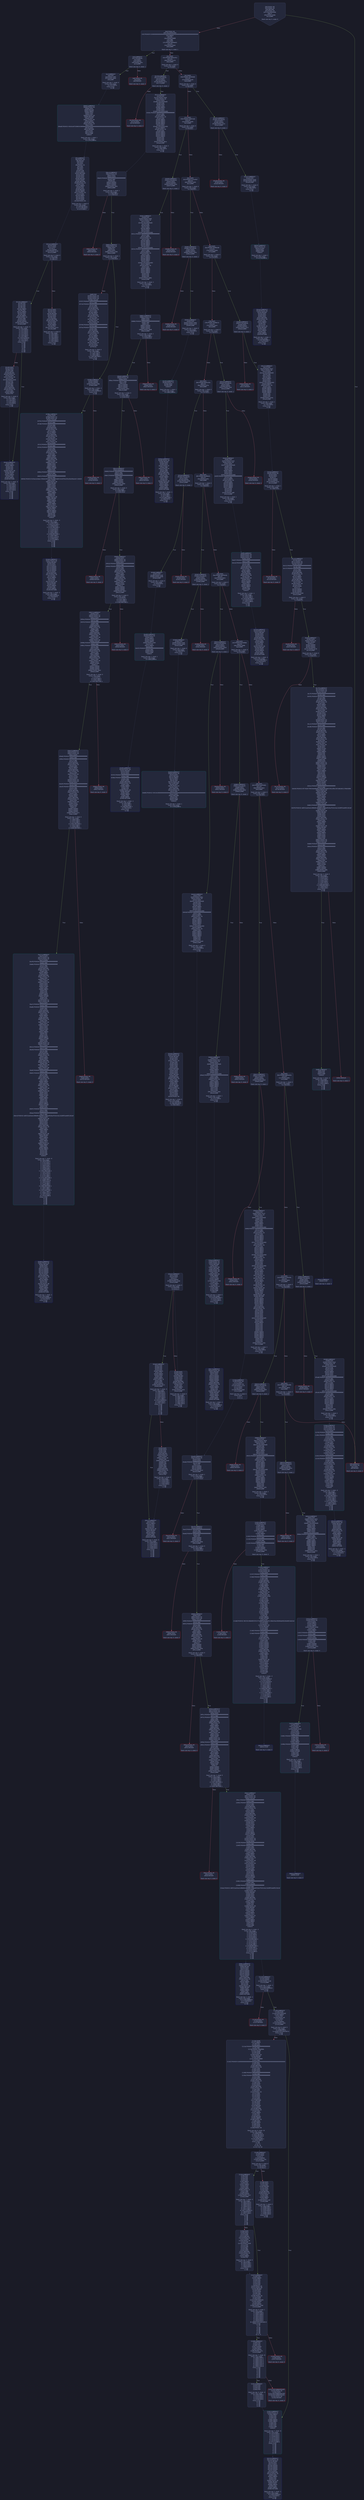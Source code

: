 digraph G {
    node [shape=box, style="filled, rounded", color="#565f89", fontcolor="#c0caf5", fontname="Helvetica", fillcolor="#24283b"];
    edge [color="#414868", fontcolor="#c0caf5", fontname="Helvetica"];
    bgcolor="#1a1b26";
    0 [ label = "[00] PUSH1 80
[02] PUSH1 40
[04] MSTORE
[05] PUSH1 04
[07] CALLDATASIZE
[08] LT
[09] PUSH2 00db
[0c] JUMPI

Stack size req: 0, sizeΔ: 0
" shape = invhouse]
    1 [ label = "[0d] PUSH1 00
[0f] CALLDATALOAD
[10] PUSH29 0100000000000000000000000000000000000000000000000000000000
[2e] SWAP1
[2f] DIV
[30] PUSH4 ffffffff
[35] AND
[36] DUP1
[37] PUSH4 06fdde03
[3c] EQ
[3d] PUSH2 00e0
[40] JUMPI

Stack size req: 0, sizeΔ: 1
"]
    2 [ label = "[41] DUP1
[42] PUSH4 095ea7b3
[47] EQ
[48] PUSH2 0170
[4b] JUMPI

Stack size req: 1, sizeΔ: 0
Entry->Op usage:
	0->71:EQ:1
"]
    3 [ label = "[4c] DUP1
[4d] PUSH4 18160ddd
[52] EQ
[53] PUSH2 01d5
[56] JUMPI

Stack size req: 1, sizeΔ: 0
Entry->Op usage:
	0->82:EQ:1
"]
    4 [ label = "[57] DUP1
[58] PUSH4 23b872dd
[5d] EQ
[5e] PUSH2 0200
[61] JUMPI

Stack size req: 1, sizeΔ: 0
Entry->Op usage:
	0->93:EQ:1
"]
    5 [ label = "[62] DUP1
[63] PUSH4 313ce567
[68] EQ
[69] PUSH2 0285
[6c] JUMPI

Stack size req: 1, sizeΔ: 0
Entry->Op usage:
	0->104:EQ:1
"]
    6 [ label = "[6d] DUP1
[6e] PUSH4 42966c68
[73] EQ
[74] PUSH2 02b6
[77] JUMPI

Stack size req: 1, sizeΔ: 0
Entry->Op usage:
	0->115:EQ:1
"]
    7 [ label = "[78] DUP1
[79] PUSH4 70a08231
[7e] EQ
[7f] PUSH2 02e3
[82] JUMPI

Stack size req: 1, sizeΔ: 0
Entry->Op usage:
	0->126:EQ:1
"]
    8 [ label = "[83] DUP1
[84] PUSH4 8da5cb5b
[89] EQ
[8a] PUSH2 033a
[8d] JUMPI

Stack size req: 1, sizeΔ: 0
Entry->Op usage:
	0->137:EQ:1
"]
    9 [ label = "[8e] DUP1
[8f] PUSH4 95d89b41
[94] EQ
[95] PUSH2 0391
[98] JUMPI

Stack size req: 1, sizeΔ: 0
Entry->Op usage:
	0->148:EQ:1
"]
    10 [ label = "[99] DUP1
[9a] PUSH4 a9059cbb
[9f] EQ
[a0] PUSH2 0421
[a3] JUMPI

Stack size req: 1, sizeΔ: 0
Entry->Op usage:
	0->159:EQ:1
"]
    11 [ label = "[a4] DUP1
[a5] PUSH4 b414d4b6
[aa] EQ
[ab] PUSH2 0486
[ae] JUMPI

Stack size req: 1, sizeΔ: 0
Entry->Op usage:
	0->170:EQ:1
"]
    12 [ label = "[af] DUP1
[b0] PUSH4 be45fd62
[b5] EQ
[b6] PUSH2 04e1
[b9] JUMPI

Stack size req: 1, sizeΔ: 0
Entry->Op usage:
	0->181:EQ:1
"]
    13 [ label = "[ba] DUP1
[bb] PUSH4 dd62ed3e
[c0] EQ
[c1] PUSH2 058c
[c4] JUMPI

Stack size req: 1, sizeΔ: 0
Entry->Op usage:
	0->192:EQ:1
"]
    14 [ label = "[c5] DUP1
[c6] PUSH4 e724529c
[cb] EQ
[cc] PUSH2 0603
[cf] JUMPI

Stack size req: 1, sizeΔ: 0
Entry->Op usage:
	0->203:EQ:1
"]
    15 [ label = "[d0] DUP1
[d1] PUSH4 f2fde38b
[d6] EQ
[d7] PUSH2 0652
[da] JUMPI

Stack size req: 1, sizeΔ: 0
Entry->Op usage:
	0->214:EQ:1
"]
    16 [ label = "[db] JUMPDEST
[dc] PUSH1 00
[de] DUP1
[df] REVERT

Stack size req: 0, sizeΔ: 0
" color = "red"]
    17 [ label = "[e0] JUMPDEST
[e1] CALLVALUE
[e2] DUP1
[e3] ISZERO
[e4] PUSH2 00ec
[e7] JUMPI

Stack size req: 0, sizeΔ: 1
"]
    18 [ label = "[e8] PUSH1 00
[ea] DUP1
[eb] REVERT

Stack size req: 0, sizeΔ: 0
" color = "red"]
    19 [ label = "[ec] JUMPDEST
[ed] POP
[ee] PUSH2 00f5
[f1] PUSH2 0695
[f4] JUMP

Stack size req: 1, sizeΔ: 0
Entry->Op usage:
	0->237:POP:0
Entry->Exit:
	0->😵
"]
    20 [ label = "[f5] JUMPDEST
[f6] PUSH1 40
[f8] MLOAD
[f9] DUP1
[fa] DUP1
[fb] PUSH1 20
[fd] ADD
[fe] DUP3
[ff] DUP2
[0100] SUB
[0101] DUP3
[0102] MSTORE
[0103] DUP4
[0104] DUP2
[0105] DUP2
[0106] MLOAD
[0107] DUP2
[0108] MSTORE
[0109] PUSH1 20
[010b] ADD
[010c] SWAP2
[010d] POP
[010e] DUP1
[010f] MLOAD
[0110] SWAP1
[0111] PUSH1 20
[0113] ADD
[0114] SWAP1
[0115] DUP1
[0116] DUP4
[0117] DUP4
[0118] PUSH1 00

Stack size req: 1, sizeΔ: 9
Entry->Op usage:
	0->262:MLOAD:0
	0->271:MLOAD:0
	0->275:ADD:1
"]
    21 [ label = "[011a] JUMPDEST
[011b] DUP4
[011c] DUP2
[011d] LT
[011e] ISZERO
[011f] PUSH2 0135
[0122] JUMPI

Stack size req: 4, sizeΔ: 0
Entry->Op usage:
	0->285:LT:0
	3->285:LT:1
"]
    22 [ label = "[0123] DUP1
[0124] DUP3
[0125] ADD
[0126] MLOAD
[0127] DUP2
[0128] DUP5
[0129] ADD
[012a] MSTORE
[012b] PUSH1 20
[012d] DUP2
[012e] ADD
[012f] SWAP1
[0130] POP
[0131] PUSH2 011a
[0134] JUMP

Stack size req: 3, sizeΔ: 0
Entry->Op usage:
	0->293:ADD:1
	0->297:ADD:1
	0->302:ADD:0
	0->304:POP:0
	1->293:ADD:0
	2->297:ADD:0
Entry->Exit:
	0->😵
"]
    23 [ label = "[0135] JUMPDEST
[0136] POP
[0137] POP
[0138] POP
[0139] POP
[013a] SWAP1
[013b] POP
[013c] SWAP1
[013d] DUP2
[013e] ADD
[013f] SWAP1
[0140] PUSH1 1f
[0142] AND
[0143] DUP1
[0144] ISZERO
[0145] PUSH2 0162
[0148] JUMPI

Stack size req: 7, sizeΔ: -5
Entry->Op usage:
	0->310:POP:0
	1->311:POP:0
	2->312:POP:0
	3->313:POP:0
	4->318:ADD:0
	4->322:AND:1
	4->324:ISZERO:0
	5->315:POP:0
	6->318:ADD:1
Entry->Exit:
	0->😵
	1->😵
	2->😵
	3->😵
	4->0
	5->😵
	6->😵
"]
    24 [ label = "[0149] DUP1
[014a] DUP3
[014b] SUB
[014c] DUP1
[014d] MLOAD
[014e] PUSH1 01
[0150] DUP4
[0151] PUSH1 20
[0153] SUB
[0154] PUSH2 0100
[0157] EXP
[0158] SUB
[0159] NOT
[015a] AND
[015b] DUP2
[015c] MSTORE
[015d] PUSH1 20
[015f] ADD
[0160] SWAP2
[0161] POP

Stack size req: 2, sizeΔ: 0
Entry->Op usage:
	0->331:SUB:1
	0->339:SUB:1
	1->331:SUB:0
	1->353:POP:0
Entry->Exit:
	1->😵
"]
    25 [ label = "[0162] JUMPDEST
[0163] POP
[0164] SWAP3
[0165] POP
[0166] POP
[0167] POP
[0168] PUSH1 40
[016a] MLOAD
[016b] DUP1
[016c] SWAP2
[016d] SUB
[016e] SWAP1
[016f] RETURN

Stack size req: 5, sizeΔ: -5
Entry->Op usage:
	0->355:POP:0
	1->365:SUB:0
	2->358:POP:0
	3->359:POP:0
	4->357:POP:0
Entry->Exit:
	0->😵
	1->😵
	2->😵
	3->😵
	4->😵
" color = "darkblue"]
    26 [ label = "[0170] JUMPDEST
[0171] CALLVALUE
[0172] DUP1
[0173] ISZERO
[0174] PUSH2 017c
[0177] JUMPI

Stack size req: 0, sizeΔ: 1
"]
    27 [ label = "[0178] PUSH1 00
[017a] DUP1
[017b] REVERT

Stack size req: 0, sizeΔ: 0
" color = "red"]
    28 [ label = "[017c] JUMPDEST
[017d] POP
[017e] PUSH2 01bb
[0181] PUSH1 04
[0183] DUP1
[0184] CALLDATASIZE
[0185] SUB
[0186] DUP2
[0187] ADD
[0188] SWAP1
[0189] DUP1
[018a] DUP1
[018b] CALLDATALOAD
[018c] PUSH20 ffffffffffffffffffffffffffffffffffffffff
[01a1] AND
[01a2] SWAP1
[01a3] PUSH1 20
[01a5] ADD
[01a6] SWAP1
[01a7] SWAP3
[01a8] SWAP2
[01a9] SWAP1
[01aa] DUP1
[01ab] CALLDATALOAD
[01ac] SWAP1
[01ad] PUSH1 20
[01af] ADD
[01b0] SWAP1
[01b1] SWAP3
[01b2] SWAP2
[01b3] SWAP1
[01b4] POP
[01b5] POP
[01b6] POP
[01b7] PUSH2 06ce
[01ba] JUMP

Stack size req: 1, sizeΔ: 2
Entry->Op usage:
	0->381:POP:0
Entry->Exit:
	0->😵
"]
    29 [ label = "[01bb] JUMPDEST
[01bc] PUSH1 40
[01be] MLOAD
[01bf] DUP1
[01c0] DUP3
[01c1] ISZERO
[01c2] ISZERO
[01c3] ISZERO
[01c4] ISZERO
[01c5] DUP2
[01c6] MSTORE
[01c7] PUSH1 20
[01c9] ADD
[01ca] SWAP2
[01cb] POP
[01cc] POP
[01cd] PUSH1 40
[01cf] MLOAD
[01d0] DUP1
[01d1] SWAP2
[01d2] SUB
[01d3] SWAP1
[01d4] RETURN

Stack size req: 1, sizeΔ: -1
Entry->Op usage:
	0->449:ISZERO:0
	0->459:POP:0
Entry->Exit:
	0->😵
" color = "darkblue"]
    30 [ label = "[01d5] JUMPDEST
[01d6] CALLVALUE
[01d7] DUP1
[01d8] ISZERO
[01d9] PUSH2 01e1
[01dc] JUMPI

Stack size req: 0, sizeΔ: 1
"]
    31 [ label = "[01dd] PUSH1 00
[01df] DUP1
[01e0] REVERT

Stack size req: 0, sizeΔ: 0
" color = "red"]
    32 [ label = "[01e1] JUMPDEST
[01e2] POP
[01e3] PUSH2 01ea
[01e6] PUSH2 087b
[01e9] JUMP

Stack size req: 1, sizeΔ: 0
Entry->Op usage:
	0->482:POP:0
Entry->Exit:
	0->😵
"]
    33 [ label = "[01ea] JUMPDEST
[01eb] PUSH1 40
[01ed] MLOAD
[01ee] DUP1
[01ef] DUP3
[01f0] DUP2
[01f1] MSTORE
[01f2] PUSH1 20
[01f4] ADD
[01f5] SWAP2
[01f6] POP
[01f7] POP
[01f8] PUSH1 40
[01fa] MLOAD
[01fb] DUP1
[01fc] SWAP2
[01fd] SUB
[01fe] SWAP1
[01ff] RETURN

Stack size req: 1, sizeΔ: -1
Entry->Op usage:
	0->497:MSTORE:1
	0->502:POP:0
Entry->Exit:
	0->😵
" color = "darkblue"]
    34 [ label = "[0200] JUMPDEST
[0201] CALLVALUE
[0202] DUP1
[0203] ISZERO
[0204] PUSH2 020c
[0207] JUMPI

Stack size req: 0, sizeΔ: 1
"]
    35 [ label = "[0208] PUSH1 00
[020a] DUP1
[020b] REVERT

Stack size req: 0, sizeΔ: 0
" color = "red"]
    36 [ label = "[020c] JUMPDEST
[020d] POP
[020e] PUSH2 026b
[0211] PUSH1 04
[0213] DUP1
[0214] CALLDATASIZE
[0215] SUB
[0216] DUP2
[0217] ADD
[0218] SWAP1
[0219] DUP1
[021a] DUP1
[021b] CALLDATALOAD
[021c] PUSH20 ffffffffffffffffffffffffffffffffffffffff
[0231] AND
[0232] SWAP1
[0233] PUSH1 20
[0235] ADD
[0236] SWAP1
[0237] SWAP3
[0238] SWAP2
[0239] SWAP1
[023a] DUP1
[023b] CALLDATALOAD
[023c] PUSH20 ffffffffffffffffffffffffffffffffffffffff
[0251] AND
[0252] SWAP1
[0253] PUSH1 20
[0255] ADD
[0256] SWAP1
[0257] SWAP3
[0258] SWAP2
[0259] SWAP1
[025a] DUP1
[025b] CALLDATALOAD
[025c] SWAP1
[025d] PUSH1 20
[025f] ADD
[0260] SWAP1
[0261] SWAP3
[0262] SWAP2
[0263] SWAP1
[0264] POP
[0265] POP
[0266] POP
[0267] PUSH2 0881
[026a] JUMP

Stack size req: 1, sizeΔ: 3
Entry->Op usage:
	0->525:POP:0
Entry->Exit:
	0->😵
"]
    37 [ label = "[026b] JUMPDEST
[026c] PUSH1 40
[026e] MLOAD
[026f] DUP1
[0270] DUP3
[0271] ISZERO
[0272] ISZERO
[0273] ISZERO
[0274] ISZERO
[0275] DUP2
[0276] MSTORE
[0277] PUSH1 20
[0279] ADD
[027a] SWAP2
[027b] POP
[027c] POP
[027d] PUSH1 40
[027f] MLOAD
[0280] DUP1
[0281] SWAP2
[0282] SUB
[0283] SWAP1
[0284] RETURN

Stack size req: 1, sizeΔ: -1
Entry->Op usage:
	0->625:ISZERO:0
	0->635:POP:0
Entry->Exit:
	0->😵
" color = "darkblue"]
    38 [ label = "[0285] JUMPDEST
[0286] CALLVALUE
[0287] DUP1
[0288] ISZERO
[0289] PUSH2 0291
[028c] JUMPI

Stack size req: 0, sizeΔ: 1
"]
    39 [ label = "[028d] PUSH1 00
[028f] DUP1
[0290] REVERT

Stack size req: 0, sizeΔ: 0
" color = "red"]
    40 [ label = "[0291] JUMPDEST
[0292] POP
[0293] PUSH2 029a
[0296] PUSH2 0c05
[0299] JUMP

Stack size req: 1, sizeΔ: 0
Entry->Op usage:
	0->658:POP:0
Entry->Exit:
	0->😵
"]
    41 [ label = "[029a] JUMPDEST
[029b] PUSH1 40
[029d] MLOAD
[029e] DUP1
[029f] DUP3
[02a0] PUSH1 ff
[02a2] AND
[02a3] PUSH1 ff
[02a5] AND
[02a6] DUP2
[02a7] MSTORE
[02a8] PUSH1 20
[02aa] ADD
[02ab] SWAP2
[02ac] POP
[02ad] POP
[02ae] PUSH1 40
[02b0] MLOAD
[02b1] DUP1
[02b2] SWAP2
[02b3] SUB
[02b4] SWAP1
[02b5] RETURN

Stack size req: 1, sizeΔ: -1
Entry->Op usage:
	0->674:AND:1
	0->677:AND:1
	0->679:MSTORE:1
	0->684:POP:0
Entry->Exit:
	0->😵
" color = "darkblue"]
    42 [ label = "[02b6] JUMPDEST
[02b7] CALLVALUE
[02b8] DUP1
[02b9] ISZERO
[02ba] PUSH2 02c2
[02bd] JUMPI

Stack size req: 0, sizeΔ: 1
"]
    43 [ label = "[02be] PUSH1 00
[02c0] DUP1
[02c1] REVERT

Stack size req: 0, sizeΔ: 0
" color = "red"]
    44 [ label = "[02c2] JUMPDEST
[02c3] POP
[02c4] PUSH2 02e1
[02c7] PUSH1 04
[02c9] DUP1
[02ca] CALLDATASIZE
[02cb] SUB
[02cc] DUP2
[02cd] ADD
[02ce] SWAP1
[02cf] DUP1
[02d0] DUP1
[02d1] CALLDATALOAD
[02d2] SWAP1
[02d3] PUSH1 20
[02d5] ADD
[02d6] SWAP1
[02d7] SWAP3
[02d8] SWAP2
[02d9] SWAP1
[02da] POP
[02db] POP
[02dc] POP
[02dd] PUSH2 0c0a
[02e0] JUMP

Stack size req: 1, sizeΔ: 1
Entry->Op usage:
	0->707:POP:0
Entry->Exit:
	0->😵
"]
    45 [ label = "[02e1] JUMPDEST
[02e2] STOP

Stack size req: 0, sizeΔ: 0
" color = "darkblue"]
    46 [ label = "[02e3] JUMPDEST
[02e4] CALLVALUE
[02e5] DUP1
[02e6] ISZERO
[02e7] PUSH2 02ef
[02ea] JUMPI

Stack size req: 0, sizeΔ: 1
"]
    47 [ label = "[02eb] PUSH1 00
[02ed] DUP1
[02ee] REVERT

Stack size req: 0, sizeΔ: 0
" color = "red"]
    48 [ label = "[02ef] JUMPDEST
[02f0] POP
[02f1] PUSH2 0324
[02f4] PUSH1 04
[02f6] DUP1
[02f7] CALLDATASIZE
[02f8] SUB
[02f9] DUP2
[02fa] ADD
[02fb] SWAP1
[02fc] DUP1
[02fd] DUP1
[02fe] CALLDATALOAD
[02ff] PUSH20 ffffffffffffffffffffffffffffffffffffffff
[0314] AND
[0315] SWAP1
[0316] PUSH1 20
[0318] ADD
[0319] SWAP1
[031a] SWAP3
[031b] SWAP2
[031c] SWAP1
[031d] POP
[031e] POP
[031f] POP
[0320] PUSH2 0dff
[0323] JUMP

Stack size req: 1, sizeΔ: 1
Entry->Op usage:
	0->752:POP:0
Entry->Exit:
	0->😵
"]
    49 [ label = "[0324] JUMPDEST
[0325] PUSH1 40
[0327] MLOAD
[0328] DUP1
[0329] DUP3
[032a] DUP2
[032b] MSTORE
[032c] PUSH1 20
[032e] ADD
[032f] SWAP2
[0330] POP
[0331] POP
[0332] PUSH1 40
[0334] MLOAD
[0335] DUP1
[0336] SWAP2
[0337] SUB
[0338] SWAP1
[0339] RETURN

Stack size req: 1, sizeΔ: -1
Entry->Op usage:
	0->811:MSTORE:1
	0->816:POP:0
Entry->Exit:
	0->😵
" color = "darkblue"]
    50 [ label = "[033a] JUMPDEST
[033b] CALLVALUE
[033c] DUP1
[033d] ISZERO
[033e] PUSH2 0346
[0341] JUMPI

Stack size req: 0, sizeΔ: 1
"]
    51 [ label = "[0342] PUSH1 00
[0344] DUP1
[0345] REVERT

Stack size req: 0, sizeΔ: 0
" color = "red"]
    52 [ label = "[0346] JUMPDEST
[0347] POP
[0348] PUSH2 034f
[034b] PUSH2 0e48
[034e] JUMP

Stack size req: 1, sizeΔ: 0
Entry->Op usage:
	0->839:POP:0
Entry->Exit:
	0->😵
"]
    53 [ label = "[034f] JUMPDEST
[0350] PUSH1 40
[0352] MLOAD
[0353] DUP1
[0354] DUP3
[0355] PUSH20 ffffffffffffffffffffffffffffffffffffffff
[036a] AND
[036b] PUSH20 ffffffffffffffffffffffffffffffffffffffff
[0380] AND
[0381] DUP2
[0382] MSTORE
[0383] PUSH1 20
[0385] ADD
[0386] SWAP2
[0387] POP
[0388] POP
[0389] PUSH1 40
[038b] MLOAD
[038c] DUP1
[038d] SWAP2
[038e] SUB
[038f] SWAP1
[0390] RETURN

Stack size req: 1, sizeΔ: -1
Entry->Op usage:
	0->874:AND:1
	0->896:AND:1
	0->898:MSTORE:1
	0->903:POP:0
Entry->Exit:
	0->😵
" color = "darkblue"]
    54 [ label = "[0391] JUMPDEST
[0392] CALLVALUE
[0393] DUP1
[0394] ISZERO
[0395] PUSH2 039d
[0398] JUMPI

Stack size req: 0, sizeΔ: 1
"]
    55 [ label = "[0399] PUSH1 00
[039b] DUP1
[039c] REVERT

Stack size req: 0, sizeΔ: 0
" color = "red"]
    56 [ label = "[039d] JUMPDEST
[039e] POP
[039f] PUSH2 03a6
[03a2] PUSH2 0e6d
[03a5] JUMP

Stack size req: 1, sizeΔ: 0
Entry->Op usage:
	0->926:POP:0
Entry->Exit:
	0->😵
"]
    57 [ label = "[03a6] JUMPDEST
[03a7] PUSH1 40
[03a9] MLOAD
[03aa] DUP1
[03ab] DUP1
[03ac] PUSH1 20
[03ae] ADD
[03af] DUP3
[03b0] DUP2
[03b1] SUB
[03b2] DUP3
[03b3] MSTORE
[03b4] DUP4
[03b5] DUP2
[03b6] DUP2
[03b7] MLOAD
[03b8] DUP2
[03b9] MSTORE
[03ba] PUSH1 20
[03bc] ADD
[03bd] SWAP2
[03be] POP
[03bf] DUP1
[03c0] MLOAD
[03c1] SWAP1
[03c2] PUSH1 20
[03c4] ADD
[03c5] SWAP1
[03c6] DUP1
[03c7] DUP4
[03c8] DUP4
[03c9] PUSH1 00

Stack size req: 1, sizeΔ: 9
Entry->Op usage:
	0->951:MLOAD:0
	0->960:MLOAD:0
	0->964:ADD:1
"]
    58 [ label = "[03cb] JUMPDEST
[03cc] DUP4
[03cd] DUP2
[03ce] LT
[03cf] ISZERO
[03d0] PUSH2 03e6
[03d3] JUMPI

Stack size req: 4, sizeΔ: 0
Entry->Op usage:
	0->974:LT:0
	3->974:LT:1
"]
    59 [ label = "[03d4] DUP1
[03d5] DUP3
[03d6] ADD
[03d7] MLOAD
[03d8] DUP2
[03d9] DUP5
[03da] ADD
[03db] MSTORE
[03dc] PUSH1 20
[03de] DUP2
[03df] ADD
[03e0] SWAP1
[03e1] POP
[03e2] PUSH2 03cb
[03e5] JUMP

Stack size req: 3, sizeΔ: 0
Entry->Op usage:
	0->982:ADD:1
	0->986:ADD:1
	0->991:ADD:0
	0->993:POP:0
	1->982:ADD:0
	2->986:ADD:0
Entry->Exit:
	0->😵
"]
    60 [ label = "[03e6] JUMPDEST
[03e7] POP
[03e8] POP
[03e9] POP
[03ea] POP
[03eb] SWAP1
[03ec] POP
[03ed] SWAP1
[03ee] DUP2
[03ef] ADD
[03f0] SWAP1
[03f1] PUSH1 1f
[03f3] AND
[03f4] DUP1
[03f5] ISZERO
[03f6] PUSH2 0413
[03f9] JUMPI

Stack size req: 7, sizeΔ: -5
Entry->Op usage:
	0->999:POP:0
	1->1000:POP:0
	2->1001:POP:0
	3->1002:POP:0
	4->1007:ADD:0
	4->1011:AND:1
	4->1013:ISZERO:0
	5->1004:POP:0
	6->1007:ADD:1
Entry->Exit:
	0->😵
	1->😵
	2->😵
	3->😵
	4->0
	5->😵
	6->😵
"]
    61 [ label = "[03fa] DUP1
[03fb] DUP3
[03fc] SUB
[03fd] DUP1
[03fe] MLOAD
[03ff] PUSH1 01
[0401] DUP4
[0402] PUSH1 20
[0404] SUB
[0405] PUSH2 0100
[0408] EXP
[0409] SUB
[040a] NOT
[040b] AND
[040c] DUP2
[040d] MSTORE
[040e] PUSH1 20
[0410] ADD
[0411] SWAP2
[0412] POP

Stack size req: 2, sizeΔ: 0
Entry->Op usage:
	0->1020:SUB:1
	0->1028:SUB:1
	1->1020:SUB:0
	1->1042:POP:0
Entry->Exit:
	1->😵
"]
    62 [ label = "[0413] JUMPDEST
[0414] POP
[0415] SWAP3
[0416] POP
[0417] POP
[0418] POP
[0419] PUSH1 40
[041b] MLOAD
[041c] DUP1
[041d] SWAP2
[041e] SUB
[041f] SWAP1
[0420] RETURN

Stack size req: 5, sizeΔ: -5
Entry->Op usage:
	0->1044:POP:0
	1->1054:SUB:0
	2->1047:POP:0
	3->1048:POP:0
	4->1046:POP:0
Entry->Exit:
	0->😵
	1->😵
	2->😵
	3->😵
	4->😵
" color = "darkblue"]
    63 [ label = "[0421] JUMPDEST
[0422] CALLVALUE
[0423] DUP1
[0424] ISZERO
[0425] PUSH2 042d
[0428] JUMPI

Stack size req: 0, sizeΔ: 1
"]
    64 [ label = "[0429] PUSH1 00
[042b] DUP1
[042c] REVERT

Stack size req: 0, sizeΔ: 0
" color = "red"]
    65 [ label = "[042d] JUMPDEST
[042e] POP
[042f] PUSH2 046c
[0432] PUSH1 04
[0434] DUP1
[0435] CALLDATASIZE
[0436] SUB
[0437] DUP2
[0438] ADD
[0439] SWAP1
[043a] DUP1
[043b] DUP1
[043c] CALLDATALOAD
[043d] PUSH20 ffffffffffffffffffffffffffffffffffffffff
[0452] AND
[0453] SWAP1
[0454] PUSH1 20
[0456] ADD
[0457] SWAP1
[0458] SWAP3
[0459] SWAP2
[045a] SWAP1
[045b] DUP1
[045c] CALLDATALOAD
[045d] SWAP1
[045e] PUSH1 20
[0460] ADD
[0461] SWAP1
[0462] SWAP3
[0463] SWAP2
[0464] SWAP1
[0465] POP
[0466] POP
[0467] POP
[0468] PUSH2 0ea6
[046b] JUMP

Stack size req: 1, sizeΔ: 2
Entry->Op usage:
	0->1070:POP:0
Entry->Exit:
	0->😵
"]
    66 [ label = "[046c] JUMPDEST
[046d] PUSH1 40
[046f] MLOAD
[0470] DUP1
[0471] DUP3
[0472] ISZERO
[0473] ISZERO
[0474] ISZERO
[0475] ISZERO
[0476] DUP2
[0477] MSTORE
[0478] PUSH1 20
[047a] ADD
[047b] SWAP2
[047c] POP
[047d] POP
[047e] PUSH1 40
[0480] MLOAD
[0481] DUP1
[0482] SWAP2
[0483] SUB
[0484] SWAP1
[0485] RETURN

Stack size req: 1, sizeΔ: -1
Entry->Op usage:
	0->1138:ISZERO:0
	0->1148:POP:0
Entry->Exit:
	0->😵
" color = "darkblue"]
    67 [ label = "[0486] JUMPDEST
[0487] CALLVALUE
[0488] DUP1
[0489] ISZERO
[048a] PUSH2 0492
[048d] JUMPI

Stack size req: 0, sizeΔ: 1
"]
    68 [ label = "[048e] PUSH1 00
[0490] DUP1
[0491] REVERT

Stack size req: 0, sizeΔ: 0
" color = "red"]
    69 [ label = "[0492] JUMPDEST
[0493] POP
[0494] PUSH2 04c7
[0497] PUSH1 04
[0499] DUP1
[049a] CALLDATASIZE
[049b] SUB
[049c] DUP2
[049d] ADD
[049e] SWAP1
[049f] DUP1
[04a0] DUP1
[04a1] CALLDATALOAD
[04a2] PUSH20 ffffffffffffffffffffffffffffffffffffffff
[04b7] AND
[04b8] SWAP1
[04b9] PUSH1 20
[04bb] ADD
[04bc] SWAP1
[04bd] SWAP3
[04be] SWAP2
[04bf] SWAP1
[04c0] POP
[04c1] POP
[04c2] POP
[04c3] PUSH2 10ee
[04c6] JUMP

Stack size req: 1, sizeΔ: 1
Entry->Op usage:
	0->1171:POP:0
Entry->Exit:
	0->😵
"]
    70 [ label = "[04c7] JUMPDEST
[04c8] PUSH1 40
[04ca] MLOAD
[04cb] DUP1
[04cc] DUP3
[04cd] ISZERO
[04ce] ISZERO
[04cf] ISZERO
[04d0] ISZERO
[04d1] DUP2
[04d2] MSTORE
[04d3] PUSH1 20
[04d5] ADD
[04d6] SWAP2
[04d7] POP
[04d8] POP
[04d9] PUSH1 40
[04db] MLOAD
[04dc] DUP1
[04dd] SWAP2
[04de] SUB
[04df] SWAP1
[04e0] RETURN

Stack size req: 1, sizeΔ: -1
Entry->Op usage:
	0->1229:ISZERO:0
	0->1239:POP:0
Entry->Exit:
	0->😵
" color = "darkblue"]
    71 [ label = "[04e1] JUMPDEST
[04e2] CALLVALUE
[04e3] DUP1
[04e4] ISZERO
[04e5] PUSH2 04ed
[04e8] JUMPI

Stack size req: 0, sizeΔ: 1
"]
    72 [ label = "[04e9] PUSH1 00
[04eb] DUP1
[04ec] REVERT

Stack size req: 0, sizeΔ: 0
" color = "red"]
    73 [ label = "[04ed] JUMPDEST
[04ee] POP
[04ef] PUSH2 0572
[04f2] PUSH1 04
[04f4] DUP1
[04f5] CALLDATASIZE
[04f6] SUB
[04f7] DUP2
[04f8] ADD
[04f9] SWAP1
[04fa] DUP1
[04fb] DUP1
[04fc] CALLDATALOAD
[04fd] PUSH20 ffffffffffffffffffffffffffffffffffffffff
[0512] AND
[0513] SWAP1
[0514] PUSH1 20
[0516] ADD
[0517] SWAP1
[0518] SWAP3
[0519] SWAP2
[051a] SWAP1
[051b] DUP1
[051c] CALLDATALOAD
[051d] SWAP1
[051e] PUSH1 20
[0520] ADD
[0521] SWAP1
[0522] SWAP3
[0523] SWAP2
[0524] SWAP1
[0525] DUP1
[0526] CALLDATALOAD
[0527] SWAP1
[0528] PUSH1 20
[052a] ADD
[052b] SWAP1
[052c] DUP3
[052d] ADD
[052e] DUP1
[052f] CALLDATALOAD
[0530] SWAP1
[0531] PUSH1 20
[0533] ADD
[0534] SWAP1
[0535] DUP1
[0536] DUP1
[0537] PUSH1 1f
[0539] ADD
[053a] PUSH1 20
[053c] DUP1
[053d] SWAP2
[053e] DIV
[053f] MUL
[0540] PUSH1 20
[0542] ADD
[0543] PUSH1 40
[0545] MLOAD
[0546] SWAP1
[0547] DUP2
[0548] ADD
[0549] PUSH1 40
[054b] MSTORE
[054c] DUP1
[054d] SWAP4
[054e] SWAP3
[054f] SWAP2
[0550] SWAP1
[0551] DUP2
[0552] DUP2
[0553] MSTORE
[0554] PUSH1 20
[0556] ADD
[0557] DUP4
[0558] DUP4
[0559] DUP1
[055a] DUP3
[055b] DUP5
[055c] CALLDATACOPY
[055d] DUP3
[055e] ADD
[055f] SWAP2
[0560] POP
[0561] POP
[0562] POP
[0563] POP
[0564] POP
[0565] POP
[0566] SWAP2
[0567] SWAP3
[0568] SWAP2
[0569] SWAP3
[056a] SWAP1
[056b] POP
[056c] POP
[056d] POP
[056e] PUSH2 110e
[0571] JUMP

Stack size req: 1, sizeΔ: 3
Entry->Op usage:
	0->1262:POP:0
Entry->Exit:
	0->😵
"]
    74 [ label = "[0572] JUMPDEST
[0573] PUSH1 40
[0575] MLOAD
[0576] DUP1
[0577] DUP3
[0578] ISZERO
[0579] ISZERO
[057a] ISZERO
[057b] ISZERO
[057c] DUP2
[057d] MSTORE
[057e] PUSH1 20
[0580] ADD
[0581] SWAP2
[0582] POP
[0583] POP
[0584] PUSH1 40
[0586] MLOAD
[0587] DUP1
[0588] SWAP2
[0589] SUB
[058a] SWAP1
[058b] RETURN

Stack size req: 1, sizeΔ: -1
Entry->Op usage:
	0->1400:ISZERO:0
	0->1410:POP:0
Entry->Exit:
	0->😵
" color = "darkblue"]
    75 [ label = "[058c] JUMPDEST
[058d] CALLVALUE
[058e] DUP1
[058f] ISZERO
[0590] PUSH2 0598
[0593] JUMPI

Stack size req: 0, sizeΔ: 1
"]
    76 [ label = "[0594] PUSH1 00
[0596] DUP1
[0597] REVERT

Stack size req: 0, sizeΔ: 0
" color = "red"]
    77 [ label = "[0598] JUMPDEST
[0599] POP
[059a] PUSH2 05ed
[059d] PUSH1 04
[059f] DUP1
[05a0] CALLDATASIZE
[05a1] SUB
[05a2] DUP2
[05a3] ADD
[05a4] SWAP1
[05a5] DUP1
[05a6] DUP1
[05a7] CALLDATALOAD
[05a8] PUSH20 ffffffffffffffffffffffffffffffffffffffff
[05bd] AND
[05be] SWAP1
[05bf] PUSH1 20
[05c1] ADD
[05c2] SWAP1
[05c3] SWAP3
[05c4] SWAP2
[05c5] SWAP1
[05c6] DUP1
[05c7] CALLDATALOAD
[05c8] PUSH20 ffffffffffffffffffffffffffffffffffffffff
[05dd] AND
[05de] SWAP1
[05df] PUSH1 20
[05e1] ADD
[05e2] SWAP1
[05e3] SWAP3
[05e4] SWAP2
[05e5] SWAP1
[05e6] POP
[05e7] POP
[05e8] POP
[05e9] PUSH2 126e
[05ec] JUMP

Stack size req: 1, sizeΔ: 2
Entry->Op usage:
	0->1433:POP:0
Entry->Exit:
	0->😵
"]
    78 [ label = "[05ed] JUMPDEST
[05ee] PUSH1 40
[05f0] MLOAD
[05f1] DUP1
[05f2] DUP3
[05f3] DUP2
[05f4] MSTORE
[05f5] PUSH1 20
[05f7] ADD
[05f8] SWAP2
[05f9] POP
[05fa] POP
[05fb] PUSH1 40
[05fd] MLOAD
[05fe] DUP1
[05ff] SWAP2
[0600] SUB
[0601] SWAP1
[0602] RETURN

Stack size req: 1, sizeΔ: -1
Entry->Op usage:
	0->1524:MSTORE:1
	0->1529:POP:0
Entry->Exit:
	0->😵
" color = "darkblue"]
    79 [ label = "[0603] JUMPDEST
[0604] CALLVALUE
[0605] DUP1
[0606] ISZERO
[0607] PUSH2 060f
[060a] JUMPI

Stack size req: 0, sizeΔ: 1
"]
    80 [ label = "[060b] PUSH1 00
[060d] DUP1
[060e] REVERT

Stack size req: 0, sizeΔ: 0
" color = "red"]
    81 [ label = "[060f] JUMPDEST
[0610] POP
[0611] PUSH2 0650
[0614] PUSH1 04
[0616] DUP1
[0617] CALLDATASIZE
[0618] SUB
[0619] DUP2
[061a] ADD
[061b] SWAP1
[061c] DUP1
[061d] DUP1
[061e] CALLDATALOAD
[061f] PUSH20 ffffffffffffffffffffffffffffffffffffffff
[0634] AND
[0635] SWAP1
[0636] PUSH1 20
[0638] ADD
[0639] SWAP1
[063a] SWAP3
[063b] SWAP2
[063c] SWAP1
[063d] DUP1
[063e] CALLDATALOAD
[063f] ISZERO
[0640] ISZERO
[0641] SWAP1
[0642] PUSH1 20
[0644] ADD
[0645] SWAP1
[0646] SWAP3
[0647] SWAP2
[0648] SWAP1
[0649] POP
[064a] POP
[064b] POP
[064c] PUSH2 12f5
[064f] JUMP

Stack size req: 1, sizeΔ: 2
Entry->Op usage:
	0->1552:POP:0
Entry->Exit:
	0->😵
"]
    82 [ label = "[0650] JUMPDEST
[0651] STOP

Stack size req: 0, sizeΔ: 0
" color = "darkblue"]
    83 [ label = "[0652] JUMPDEST
[0653] CALLVALUE
[0654] DUP1
[0655] ISZERO
[0656] PUSH2 065e
[0659] JUMPI

Stack size req: 0, sizeΔ: 1
"]
    84 [ label = "[065a] PUSH1 00
[065c] DUP1
[065d] REVERT

Stack size req: 0, sizeΔ: 0
" color = "red"]
    85 [ label = "[065e] JUMPDEST
[065f] POP
[0660] PUSH2 0693
[0663] PUSH1 04
[0665] DUP1
[0666] CALLDATASIZE
[0667] SUB
[0668] DUP2
[0669] ADD
[066a] SWAP1
[066b] DUP1
[066c] DUP1
[066d] CALLDATALOAD
[066e] PUSH20 ffffffffffffffffffffffffffffffffffffffff
[0683] AND
[0684] SWAP1
[0685] PUSH1 20
[0687] ADD
[0688] SWAP1
[0689] SWAP3
[068a] SWAP2
[068b] SWAP1
[068c] POP
[068d] POP
[068e] POP
[068f] PUSH2 141a
[0692] JUMP

Stack size req: 1, sizeΔ: 1
Entry->Op usage:
	0->1631:POP:0
Entry->Exit:
	0->😵
"]
    86 [ label = "[0693] JUMPDEST
[0694] STOP

Stack size req: 0, sizeΔ: 0
" color = "darkblue"]
    87 [ label = "[0695] JUMPDEST
[0696] PUSH1 40
[0698] DUP1
[0699] MLOAD
[069a] SWAP1
[069b] DUP2
[069c] ADD
[069d] PUSH1 40
[069f] MSTORE
[06a0] DUP1
[06a1] PUSH1 0b
[06a3] DUP2
[06a4] MSTORE
[06a5] PUSH1 20
[06a7] ADD
[06a8] PUSH32 43616c6f726965436f696e000000000000000000000000000000000000000000
[06c9] DUP2
[06ca] MSTORE
[06cb] POP
[06cc] DUP2
[06cd] JUMP
Indirect!

Stack size req: 1, sizeΔ: 1
Entry->Op usage:
	0->1741:JUMP:0
" color = "teal"]
    88 [ label = "[06ce] JUMPDEST
[06cf] PUSH1 00
[06d1] DUP1
[06d2] DUP4
[06d3] PUSH20 ffffffffffffffffffffffffffffffffffffffff
[06e8] AND
[06e9] EQ
[06ea] ISZERO
[06eb] ISZERO
[06ec] ISZERO
[06ed] PUSH2 06f5
[06f0] JUMPI

Stack size req: 2, sizeΔ: 1
Entry->Op usage:
	1->1768:AND:1
	1->1769:EQ:0
"]
    89 [ label = "[06f1] PUSH1 00
[06f3] DUP1
[06f4] REVERT

Stack size req: 0, sizeΔ: 0
" color = "red"]
    90 [ label = "[06f5] JUMPDEST
[06f6] PUSH1 00
[06f8] DUP3
[06f9] EQ
[06fa] DUP1
[06fb] PUSH2 0780
[06fe] JUMPI

Stack size req: 2, sizeΔ: 1
Entry->Op usage:
	1->1785:EQ:0
"]
    91 [ label = "[06ff] POP
[0700] PUSH1 00
[0702] PUSH1 03
[0704] PUSH1 00
[0706] CALLER
[0707] PUSH20 ffffffffffffffffffffffffffffffffffffffff
[071c] AND
[071d] PUSH20 ffffffffffffffffffffffffffffffffffffffff
[0732] AND
[0733] DUP2
[0734] MSTORE
[0735] PUSH1 20
[0737] ADD
[0738] SWAP1
[0739] DUP2
[073a] MSTORE
[073b] PUSH1 20
[073d] ADD
[073e] PUSH1 00
[0740] SHA3
[0741] PUSH1 00
[0743] DUP6
[0744] PUSH20 ffffffffffffffffffffffffffffffffffffffff
[0759] AND
[075a] PUSH20 ffffffffffffffffffffffffffffffffffffffff
[076f] AND
[0770] DUP2
[0771] MSTORE
[0772] PUSH1 20
[0774] ADD
[0775] SWAP1
[0776] DUP2
[0777] MSTORE
[0778] PUSH1 20
[077a] ADD
[077b] PUSH1 00
[077d] SHA3
[077e] SLOAD
[077f] EQ

Stack size req: 4, sizeΔ: 0
Entry->Op usage:
	0->1791:POP:0
	3->1881:AND:1
	3->1903:AND:1
	3->1905:MSTORE:1
Entry->Exit:
	0->😵
"]
    92 [ label = "[0780] JUMPDEST
[0781] ISZERO
[0782] ISZERO
[0783] PUSH2 078b
[0786] JUMPI

Stack size req: 1, sizeΔ: -1
Entry->Op usage:
	0->1921:ISZERO:0
Entry->Exit:
	0->😵
"]
    93 [ label = "[0787] PUSH1 00
[0789] DUP1
[078a] REVERT

Stack size req: 0, sizeΔ: 0
" color = "red"]
    94 [ label = "[078b] JUMPDEST
[078c] DUP2
[078d] PUSH1 03
[078f] PUSH1 00
[0791] CALLER
[0792] PUSH20 ffffffffffffffffffffffffffffffffffffffff
[07a7] AND
[07a8] PUSH20 ffffffffffffffffffffffffffffffffffffffff
[07bd] AND
[07be] DUP2
[07bf] MSTORE
[07c0] PUSH1 20
[07c2] ADD
[07c3] SWAP1
[07c4] DUP2
[07c5] MSTORE
[07c6] PUSH1 20
[07c8] ADD
[07c9] PUSH1 00
[07cb] SHA3
[07cc] PUSH1 00
[07ce] DUP6
[07cf] PUSH20 ffffffffffffffffffffffffffffffffffffffff
[07e4] AND
[07e5] PUSH20 ffffffffffffffffffffffffffffffffffffffff
[07fa] AND
[07fb] DUP2
[07fc] MSTORE
[07fd] PUSH1 20
[07ff] ADD
[0800] SWAP1
[0801] DUP2
[0802] MSTORE
[0803] PUSH1 20
[0805] ADD
[0806] PUSH1 00
[0808] SHA3
[0809] DUP2
[080a] SWAP1
[080b] SSTORE
[080c] POP
[080d] DUP3
[080e] PUSH20 ffffffffffffffffffffffffffffffffffffffff
[0823] AND
[0824] CALLER
[0825] PUSH20 ffffffffffffffffffffffffffffffffffffffff
[083a] AND
[083b] PUSH32 8c5be1e5ebec7d5bd14f71427d1e84f3dd0314c0f7b2291e5b200ac8c7c3b925
[085c] DUP5
[085d] PUSH1 40
[085f] MLOAD
[0860] DUP1
[0861] DUP3
[0862] DUP2
[0863] MSTORE
[0864] PUSH1 20
[0866] ADD
[0867] SWAP2
[0868] POP
[0869] POP
[086a] PUSH1 40
[086c] MLOAD
[086d] DUP1
[086e] SWAP2
[086f] SUB
[0870] SWAP1
[0871] LOG3
[0872] PUSH1 01
[0874] SWAP1
[0875] POP
[0876] SWAP3
[0877] SWAP2
[0878] POP
[0879] POP
[087a] JUMP
Indirect!

Stack size req: 4, sizeΔ: -3
Entry->Op usage:
	0->2165:POP:0
	1->2059:SSTORE:1
	1->2060:POP:0
	1->2147:MSTORE:1
	1->2152:POP:0
	1->2169:POP:0
	2->2020:AND:1
	2->2042:AND:1
	2->2044:MSTORE:1
	2->2083:AND:1
	2->2161:LOG3:4
	2->2168:POP:0
	3->2170:JUMP:0
Entry->Exit:
	0->😵
	1->😵
	2->😵
	3->😵
" color = "teal"]
    95 [ label = "[087b] JUMPDEST
[087c] PUSH1 01
[087e] SLOAD
[087f] DUP2
[0880] JUMP
Indirect!

Stack size req: 1, sizeΔ: 1
Entry->Op usage:
	0->2176:JUMP:0
" color = "teal"]
    96 [ label = "[0881] JUMPDEST
[0882] PUSH1 00
[0884] DUP1
[0885] DUP5
[0886] PUSH20 ffffffffffffffffffffffffffffffffffffffff
[089b] AND
[089c] EQ
[089d] ISZERO
[089e] ISZERO
[089f] ISZERO
[08a0] PUSH2 08a8
[08a3] JUMPI

Stack size req: 3, sizeΔ: 1
Entry->Op usage:
	2->2203:AND:1
	2->2204:EQ:0
"]
    97 [ label = "[08a4] PUSH1 00
[08a6] DUP1
[08a7] REVERT

Stack size req: 0, sizeΔ: 0
" color = "red"]
    98 [ label = "[08a8] JUMPDEST
[08a9] PUSH1 00
[08ab] DUP4
[08ac] PUSH20 ffffffffffffffffffffffffffffffffffffffff
[08c1] AND
[08c2] EQ
[08c3] ISZERO
[08c4] ISZERO
[08c5] ISZERO
[08c6] PUSH2 08ce
[08c9] JUMPI

Stack size req: 3, sizeΔ: 0
Entry->Op usage:
	2->2241:AND:1
	2->2242:EQ:0
"]
    99 [ label = "[08ca] PUSH1 00
[08cc] DUP1
[08cd] REVERT

Stack size req: 0, sizeΔ: 0
" color = "red"]
    100 [ label = "[08ce] JUMPDEST
[08cf] ADDRESS
[08d0] PUSH20 ffffffffffffffffffffffffffffffffffffffff
[08e5] AND
[08e6] DUP4
[08e7] PUSH20 ffffffffffffffffffffffffffffffffffffffff
[08fc] AND
[08fd] EQ
[08fe] ISZERO
[08ff] ISZERO
[0900] ISZERO
[0901] PUSH2 0909
[0904] JUMPI

Stack size req: 3, sizeΔ: 0
Entry->Op usage:
	2->2300:AND:1
	2->2301:EQ:0
"]
    101 [ label = "[0905] PUSH1 00
[0907] DUP1
[0908] REVERT

Stack size req: 0, sizeΔ: 0
" color = "red"]
    102 [ label = "[0909] JUMPDEST
[090a] DUP2
[090b] PUSH1 02
[090d] PUSH1 00
[090f] DUP7
[0910] PUSH20 ffffffffffffffffffffffffffffffffffffffff
[0925] AND
[0926] PUSH20 ffffffffffffffffffffffffffffffffffffffff
[093b] AND
[093c] DUP2
[093d] MSTORE
[093e] PUSH1 20
[0940] ADD
[0941] SWAP1
[0942] DUP2
[0943] MSTORE
[0944] PUSH1 20
[0946] ADD
[0947] PUSH1 00
[0949] SHA3
[094a] SLOAD
[094b] LT
[094c] ISZERO
[094d] ISZERO
[094e] ISZERO
[094f] PUSH2 0957
[0952] JUMPI

Stack size req: 4, sizeΔ: 0
Entry->Op usage:
	1->2379:LT:1
	3->2341:AND:1
	3->2363:AND:1
	3->2365:MSTORE:1
"]
    103 [ label = "[0953] PUSH1 00
[0955] DUP1
[0956] REVERT

Stack size req: 0, sizeΔ: 0
" color = "red"]
    104 [ label = "[0957] JUMPDEST
[0958] DUP2
[0959] PUSH1 03
[095b] PUSH1 00
[095d] DUP7
[095e] PUSH20 ffffffffffffffffffffffffffffffffffffffff
[0973] AND
[0974] PUSH20 ffffffffffffffffffffffffffffffffffffffff
[0989] AND
[098a] DUP2
[098b] MSTORE
[098c] PUSH1 20
[098e] ADD
[098f] SWAP1
[0990] DUP2
[0991] MSTORE
[0992] PUSH1 20
[0994] ADD
[0995] PUSH1 00
[0997] SHA3
[0998] PUSH1 00
[099a] CALLER
[099b] PUSH20 ffffffffffffffffffffffffffffffffffffffff
[09b0] AND
[09b1] PUSH20 ffffffffffffffffffffffffffffffffffffffff
[09c6] AND
[09c7] DUP2
[09c8] MSTORE
[09c9] PUSH1 20
[09cb] ADD
[09cc] SWAP1
[09cd] DUP2
[09ce] MSTORE
[09cf] PUSH1 20
[09d1] ADD
[09d2] PUSH1 00
[09d4] SHA3
[09d5] SLOAD
[09d6] LT
[09d7] ISZERO
[09d8] ISZERO
[09d9] ISZERO
[09da] PUSH2 09e2
[09dd] JUMPI

Stack size req: 4, sizeΔ: 0
Entry->Op usage:
	1->2518:LT:1
	3->2419:AND:1
	3->2441:AND:1
	3->2443:MSTORE:1
"]
    105 [ label = "[09de] PUSH1 00
[09e0] DUP1
[09e1] REVERT

Stack size req: 0, sizeΔ: 0
" color = "red"]
    106 [ label = "[09e2] JUMPDEST
[09e3] PUSH1 02
[09e5] PUSH1 00
[09e7] DUP5
[09e8] PUSH20 ffffffffffffffffffffffffffffffffffffffff
[09fd] AND
[09fe] PUSH20 ffffffffffffffffffffffffffffffffffffffff
[0a13] AND
[0a14] DUP2
[0a15] MSTORE
[0a16] PUSH1 20
[0a18] ADD
[0a19] SWAP1
[0a1a] DUP2
[0a1b] MSTORE
[0a1c] PUSH1 20
[0a1e] ADD
[0a1f] PUSH1 00
[0a21] SHA3
[0a22] SLOAD
[0a23] DUP3
[0a24] PUSH1 02
[0a26] PUSH1 00
[0a28] DUP7
[0a29] PUSH20 ffffffffffffffffffffffffffffffffffffffff
[0a3e] AND
[0a3f] PUSH20 ffffffffffffffffffffffffffffffffffffffff
[0a54] AND
[0a55] DUP2
[0a56] MSTORE
[0a57] PUSH1 20
[0a59] ADD
[0a5a] SWAP1
[0a5b] DUP2
[0a5c] MSTORE
[0a5d] PUSH1 20
[0a5f] ADD
[0a60] PUSH1 00
[0a62] SHA3
[0a63] SLOAD
[0a64] ADD
[0a65] LT
[0a66] ISZERO
[0a67] ISZERO
[0a68] ISZERO
[0a69] PUSH2 0a71
[0a6c] JUMPI

Stack size req: 3, sizeΔ: 0
Entry->Op usage:
	1->2660:ADD:1
	2->2557:AND:1
	2->2579:AND:1
	2->2581:MSTORE:1
	2->2622:AND:1
	2->2644:AND:1
	2->2646:MSTORE:1
"]
    107 [ label = "[0a6d] PUSH1 00
[0a6f] DUP1
[0a70] REVERT

Stack size req: 0, sizeΔ: 0
" color = "red"]
    108 [ label = "[0a71] JUMPDEST
[0a72] DUP2
[0a73] PUSH1 02
[0a75] PUSH1 00
[0a77] DUP6
[0a78] PUSH20 ffffffffffffffffffffffffffffffffffffffff
[0a8d] AND
[0a8e] PUSH20 ffffffffffffffffffffffffffffffffffffffff
[0aa3] AND
[0aa4] DUP2
[0aa5] MSTORE
[0aa6] PUSH1 20
[0aa8] ADD
[0aa9] SWAP1
[0aaa] DUP2
[0aab] MSTORE
[0aac] PUSH1 20
[0aae] ADD
[0aaf] PUSH1 00
[0ab1] SHA3
[0ab2] PUSH1 00
[0ab4] DUP3
[0ab5] DUP3
[0ab6] SLOAD
[0ab7] ADD
[0ab8] SWAP3
[0ab9] POP
[0aba] POP
[0abb] DUP2
[0abc] SWAP1
[0abd] SSTORE
[0abe] POP
[0abf] DUP2
[0ac0] PUSH1 02
[0ac2] PUSH1 00
[0ac4] DUP7
[0ac5] PUSH20 ffffffffffffffffffffffffffffffffffffffff
[0ada] AND
[0adb] PUSH20 ffffffffffffffffffffffffffffffffffffffff
[0af0] AND
[0af1] DUP2
[0af2] MSTORE
[0af3] PUSH1 20
[0af5] ADD
[0af6] SWAP1
[0af7] DUP2
[0af8] MSTORE
[0af9] PUSH1 20
[0afb] ADD
[0afc] PUSH1 00
[0afe] SHA3
[0aff] PUSH1 00
[0b01] DUP3
[0b02] DUP3
[0b03] SLOAD
[0b04] SUB
[0b05] SWAP3
[0b06] POP
[0b07] POP
[0b08] DUP2
[0b09] SWAP1
[0b0a] SSTORE
[0b0b] POP
[0b0c] DUP2
[0b0d] PUSH1 03
[0b0f] PUSH1 00
[0b11] DUP7
[0b12] PUSH20 ffffffffffffffffffffffffffffffffffffffff
[0b27] AND
[0b28] PUSH20 ffffffffffffffffffffffffffffffffffffffff
[0b3d] AND
[0b3e] DUP2
[0b3f] MSTORE
[0b40] PUSH1 20
[0b42] ADD
[0b43] SWAP1
[0b44] DUP2
[0b45] MSTORE
[0b46] PUSH1 20
[0b48] ADD
[0b49] PUSH1 00
[0b4b] SHA3
[0b4c] PUSH1 00
[0b4e] CALLER
[0b4f] PUSH20 ffffffffffffffffffffffffffffffffffffffff
[0b64] AND
[0b65] PUSH20 ffffffffffffffffffffffffffffffffffffffff
[0b7a] AND
[0b7b] DUP2
[0b7c] MSTORE
[0b7d] PUSH1 20
[0b7f] ADD
[0b80] SWAP1
[0b81] DUP2
[0b82] MSTORE
[0b83] PUSH1 20
[0b85] ADD
[0b86] PUSH1 00
[0b88] SHA3
[0b89] PUSH1 00
[0b8b] DUP3
[0b8c] DUP3
[0b8d] SLOAD
[0b8e] SUB
[0b8f] SWAP3
[0b90] POP
[0b91] POP
[0b92] DUP2
[0b93] SWAP1
[0b94] SSTORE
[0b95] POP
[0b96] DUP3
[0b97] PUSH20 ffffffffffffffffffffffffffffffffffffffff
[0bac] AND
[0bad] DUP5
[0bae] PUSH20 ffffffffffffffffffffffffffffffffffffffff
[0bc3] AND
[0bc4] PUSH32 ddf252ad1be2c89b69c2b068fc378daa952ba7f163c4a11628f55a4df523b3ef
[0be5] DUP5
[0be6] PUSH1 40
[0be8] MLOAD
[0be9] DUP1
[0bea] DUP3
[0beb] DUP2
[0bec] MSTORE
[0bed] PUSH1 20
[0bef] ADD
[0bf0] SWAP2
[0bf1] POP
[0bf2] POP
[0bf3] PUSH1 40
[0bf5] MLOAD
[0bf6] DUP1
[0bf7] SWAP2
[0bf8] SUB
[0bf9] SWAP1
[0bfa] LOG3
[0bfb] PUSH1 01
[0bfd] SWAP1
[0bfe] POP
[0bff] SWAP4
[0c00] SWAP3
[0c01] POP
[0c02] POP
[0c03] POP
[0c04] JUMP
Indirect!

Stack size req: 5, sizeΔ: -4
Entry->Op usage:
	0->3070:POP:0
	1->2743:ADD:1
	1->2745:POP:0
	1->2820:SUB:1
	1->2822:POP:0
	1->2958:SUB:1
	1->2960:POP:0
	1->3052:MSTORE:1
	1->3057:POP:0
	1->3074:POP:0
	2->2701:AND:1
	2->2723:AND:1
	2->2725:MSTORE:1
	2->2988:AND:1
	2->3066:LOG3:4
	2->3075:POP:0
	3->2778:AND:1
	3->2800:AND:1
	3->2802:MSTORE:1
	3->2855:AND:1
	3->2877:AND:1
	3->2879:MSTORE:1
	3->3011:AND:1
	3->3066:LOG3:3
	3->3073:POP:0
	4->3076:JUMP:0
Entry->Exit:
	0->😵
	1->😵
	2->😵
	3->😵
	4->😵
" color = "teal"]
    109 [ label = "[0c05] JUMPDEST
[0c06] PUSH1 12
[0c08] DUP2
[0c09] JUMP
Indirect!

Stack size req: 1, sizeΔ: 1
Entry->Op usage:
	0->3081:JUMP:0
" color = "teal"]
    110 [ label = "[0c0a] JUMPDEST
[0c0b] PUSH1 00
[0c0d] DUP1
[0c0e] DUP3
[0c0f] GT
[0c10] ISZERO
[0c11] ISZERO
[0c12] PUSH2 0c1a
[0c15] JUMPI

Stack size req: 1, sizeΔ: 1
Entry->Op usage:
	0->3087:GT:0
"]
    111 [ label = "[0c16] PUSH1 00
[0c18] DUP1
[0c19] REVERT

Stack size req: 0, sizeΔ: 0
" color = "red"]
    112 [ label = "[0c1a] JUMPDEST
[0c1b] DUP2
[0c1c] PUSH1 02
[0c1e] PUSH1 00
[0c20] CALLER
[0c21] PUSH20 ffffffffffffffffffffffffffffffffffffffff
[0c36] AND
[0c37] PUSH20 ffffffffffffffffffffffffffffffffffffffff
[0c4c] AND
[0c4d] DUP2
[0c4e] MSTORE
[0c4f] PUSH1 20
[0c51] ADD
[0c52] SWAP1
[0c53] DUP2
[0c54] MSTORE
[0c55] PUSH1 20
[0c57] ADD
[0c58] PUSH1 00
[0c5a] SHA3
[0c5b] SLOAD
[0c5c] LT
[0c5d] ISZERO
[0c5e] ISZERO
[0c5f] ISZERO
[0c60] PUSH2 0c68
[0c63] JUMPI

Stack size req: 2, sizeΔ: 0
Entry->Op usage:
	1->3164:LT:1
"]
    113 [ label = "[0c64] PUSH1 00
[0c66] DUP1
[0c67] REVERT

Stack size req: 0, sizeΔ: 0
" color = "red"]
    114 [ label = "[0c68] JUMPDEST
[0c69] DUP2
[0c6a] PUSH1 01
[0c6c] SLOAD
[0c6d] LT
[0c6e] ISZERO
[0c6f] ISZERO
[0c70] ISZERO
[0c71] PUSH2 0c79
[0c74] JUMPI

Stack size req: 2, sizeΔ: 0
Entry->Op usage:
	1->3181:LT:1
"]
    115 [ label = "[0c75] PUSH1 00
[0c77] DUP1
[0c78] REVERT

Stack size req: 0, sizeΔ: 0
" color = "red"]
    116 [ label = "[0c79] JUMPDEST
[0c7a] PUSH1 02
[0c7c] PUSH1 00
[0c7e] CALLER
[0c7f] PUSH20 ffffffffffffffffffffffffffffffffffffffff
[0c94] AND
[0c95] PUSH20 ffffffffffffffffffffffffffffffffffffffff
[0caa] AND
[0cab] DUP2
[0cac] MSTORE
[0cad] PUSH1 20
[0caf] ADD
[0cb0] SWAP1
[0cb1] DUP2
[0cb2] MSTORE
[0cb3] PUSH1 20
[0cb5] ADD
[0cb6] PUSH1 00
[0cb8] SHA3
[0cb9] SLOAD
[0cba] SWAP1
[0cbb] POP
[0cbc] DUP2
[0cbd] PUSH1 02
[0cbf] PUSH1 00
[0cc1] CALLER
[0cc2] PUSH20 ffffffffffffffffffffffffffffffffffffffff
[0cd7] AND
[0cd8] PUSH20 ffffffffffffffffffffffffffffffffffffffff
[0ced] AND
[0cee] DUP2
[0cef] MSTORE
[0cf0] PUSH1 20
[0cf2] ADD
[0cf3] SWAP1
[0cf4] DUP2
[0cf5] MSTORE
[0cf6] PUSH1 20
[0cf8] ADD
[0cf9] PUSH1 00
[0cfb] SHA3
[0cfc] PUSH1 00
[0cfe] DUP3
[0cff] DUP3
[0d00] SLOAD
[0d01] SUB
[0d02] SWAP3
[0d03] POP
[0d04] POP
[0d05] DUP2
[0d06] SWAP1
[0d07] SSTORE
[0d08] POP
[0d09] DUP2
[0d0a] PUSH1 01
[0d0c] PUSH1 00
[0d0e] DUP3
[0d0f] DUP3
[0d10] SLOAD
[0d11] SUB
[0d12] SWAP3
[0d13] POP
[0d14] POP
[0d15] DUP2
[0d16] SWAP1
[0d17] SSTORE
[0d18] POP
[0d19] PUSH1 01
[0d1b] SLOAD
[0d1c] DUP3
[0d1d] CALLER
[0d1e] PUSH20 ffffffffffffffffffffffffffffffffffffffff
[0d33] AND
[0d34] PUSH32 0f7742877f0f24e648fdf2c46a85dfa3fd07291c0f0c3fcf3e8c6011749e5698
[0d55] PUSH1 40
[0d57] MLOAD
[0d58] PUSH1 40
[0d5a] MLOAD
[0d5b] DUP1
[0d5c] SWAP2
[0d5d] SUB
[0d5e] SWAP1
[0d5f] LOG4
[0d60] PUSH1 00
[0d62] CALLER
[0d63] PUSH20 ffffffffffffffffffffffffffffffffffffffff
[0d78] AND
[0d79] PUSH32 ddf252ad1be2c89b69c2b068fc378daa952ba7f163c4a11628f55a4df523b3ef
[0d9a] DUP5
[0d9b] PUSH1 40
[0d9d] MLOAD
[0d9e] DUP1
[0d9f] DUP3
[0da0] DUP2
[0da1] MSTORE
[0da2] PUSH1 20
[0da4] ADD
[0da5] SWAP2
[0da6] POP
[0da7] POP
[0da8] PUSH1 40
[0daa] MLOAD
[0dab] DUP1
[0dac] SWAP2
[0dad] SUB
[0dae] SWAP1
[0daf] LOG3
[0db0] DUP2
[0db1] DUP2
[0db2] SUB
[0db3] PUSH1 02
[0db5] PUSH1 00
[0db7] CALLER
[0db8] PUSH20 ffffffffffffffffffffffffffffffffffffffff
[0dcd] AND
[0dce] PUSH20 ffffffffffffffffffffffffffffffffffffffff
[0de3] AND
[0de4] DUP2
[0de5] MSTORE
[0de6] PUSH1 20
[0de8] ADD
[0de9] SWAP1
[0dea] DUP2
[0deb] MSTORE
[0dec] PUSH1 20
[0dee] ADD
[0def] PUSH1 00
[0df1] SHA3
[0df2] SLOAD
[0df3] EQ
[0df4] ISZERO
[0df5] ISZERO
[0df6] PUSH2 0dfb
[0df9] JUMPI

Stack size req: 2, sizeΔ: 0
Entry->Op usage:
	0->3259:POP:0
	1->3329:SUB:1
	1->3331:POP:0
	1->3345:SUB:1
	1->3347:POP:0
	1->3423:LOG4:4
	1->3489:MSTORE:1
	1->3494:POP:0
	1->3506:SUB:1
Entry->Exit:
	0->😵
"]
    117 [ label = "[0dfa] INVALID

Stack size req: 0, sizeΔ: 0
" color = "red"]
    118 [ label = "[0dfb] JUMPDEST
[0dfc] POP
[0dfd] POP
[0dfe] JUMP
Indirect!

Stack size req: 3, sizeΔ: -3
Entry->Op usage:
	0->3580:POP:0
	1->3581:POP:0
	2->3582:JUMP:0
Entry->Exit:
	0->😵
	1->😵
	2->😵
" color = "teal"]
    119 [ label = "[0dff] JUMPDEST
[0e00] PUSH1 00
[0e02] PUSH1 02
[0e04] PUSH1 00
[0e06] DUP4
[0e07] PUSH20 ffffffffffffffffffffffffffffffffffffffff
[0e1c] AND
[0e1d] PUSH20 ffffffffffffffffffffffffffffffffffffffff
[0e32] AND
[0e33] DUP2
[0e34] MSTORE
[0e35] PUSH1 20
[0e37] ADD
[0e38] SWAP1
[0e39] DUP2
[0e3a] MSTORE
[0e3b] PUSH1 20
[0e3d] ADD
[0e3e] PUSH1 00
[0e40] SHA3
[0e41] SLOAD
[0e42] SWAP1
[0e43] POP
[0e44] SWAP2
[0e45] SWAP1
[0e46] POP
[0e47] JUMP
Indirect!

Stack size req: 2, sizeΔ: -1
Entry->Op usage:
	0->3612:AND:1
	0->3634:AND:1
	0->3636:MSTORE:1
	0->3654:POP:0
	1->3655:JUMP:0
Entry->Exit:
	0->😵
	1->😵
" color = "teal"]
    120 [ label = "[0e48] JUMPDEST
[0e49] PUSH1 00
[0e4b] DUP1
[0e4c] SWAP1
[0e4d] SLOAD
[0e4e] SWAP1
[0e4f] PUSH2 0100
[0e52] EXP
[0e53] SWAP1
[0e54] DIV
[0e55] PUSH20 ffffffffffffffffffffffffffffffffffffffff
[0e6a] AND
[0e6b] DUP2
[0e6c] JUMP
Indirect!

Stack size req: 1, sizeΔ: 1
Entry->Op usage:
	0->3692:JUMP:0
" color = "teal"]
    121 [ label = "[0e6d] JUMPDEST
[0e6e] PUSH1 40
[0e70] DUP1
[0e71] MLOAD
[0e72] SWAP1
[0e73] DUP2
[0e74] ADD
[0e75] PUSH1 40
[0e77] MSTORE
[0e78] DUP1
[0e79] PUSH1 03
[0e7b] DUP2
[0e7c] MSTORE
[0e7d] PUSH1 20
[0e7f] ADD
[0e80] PUSH32 43414c0000000000000000000000000000000000000000000000000000000000
[0ea1] DUP2
[0ea2] MSTORE
[0ea3] POP
[0ea4] DUP2
[0ea5] JUMP
Indirect!

Stack size req: 1, sizeΔ: 1
Entry->Op usage:
	0->3749:JUMP:0
" color = "teal"]
    122 [ label = "[0ea6] JUMPDEST
[0ea7] PUSH1 00
[0ea9] DUP1
[0eaa] DUP4
[0eab] PUSH20 ffffffffffffffffffffffffffffffffffffffff
[0ec0] AND
[0ec1] EQ
[0ec2] ISZERO
[0ec3] ISZERO
[0ec4] ISZERO
[0ec5] PUSH2 0ecd
[0ec8] JUMPI

Stack size req: 2, sizeΔ: 1
Entry->Op usage:
	1->3776:AND:1
	1->3777:EQ:0
"]
    123 [ label = "[0ec9] PUSH1 00
[0ecb] DUP1
[0ecc] REVERT

Stack size req: 0, sizeΔ: 0
" color = "red"]
    124 [ label = "[0ecd] JUMPDEST
[0ece] ADDRESS
[0ecf] PUSH20 ffffffffffffffffffffffffffffffffffffffff
[0ee4] AND
[0ee5] DUP4
[0ee6] PUSH20 ffffffffffffffffffffffffffffffffffffffff
[0efb] AND
[0efc] EQ
[0efd] ISZERO
[0efe] ISZERO
[0eff] ISZERO
[0f00] PUSH2 0f08
[0f03] JUMPI

Stack size req: 3, sizeΔ: 0
Entry->Op usage:
	2->3835:AND:1
	2->3836:EQ:0
"]
    125 [ label = "[0f04] PUSH1 00
[0f06] DUP1
[0f07] REVERT

Stack size req: 0, sizeΔ: 0
" color = "red"]
    126 [ label = "[0f08] JUMPDEST
[0f09] DUP2
[0f0a] PUSH1 02
[0f0c] PUSH1 00
[0f0e] CALLER
[0f0f] PUSH20 ffffffffffffffffffffffffffffffffffffffff
[0f24] AND
[0f25] PUSH20 ffffffffffffffffffffffffffffffffffffffff
[0f3a] AND
[0f3b] DUP2
[0f3c] MSTORE
[0f3d] PUSH1 20
[0f3f] ADD
[0f40] SWAP1
[0f41] DUP2
[0f42] MSTORE
[0f43] PUSH1 20
[0f45] ADD
[0f46] PUSH1 00
[0f48] SHA3
[0f49] SLOAD
[0f4a] LT
[0f4b] ISZERO
[0f4c] ISZERO
[0f4d] ISZERO
[0f4e] PUSH2 0f56
[0f51] JUMPI

Stack size req: 2, sizeΔ: 0
Entry->Op usage:
	1->3914:LT:1
"]
    127 [ label = "[0f52] PUSH1 00
[0f54] DUP1
[0f55] REVERT

Stack size req: 0, sizeΔ: 0
" color = "red"]
    128 [ label = "[0f56] JUMPDEST
[0f57] PUSH1 02
[0f59] PUSH1 00
[0f5b] DUP5
[0f5c] PUSH20 ffffffffffffffffffffffffffffffffffffffff
[0f71] AND
[0f72] PUSH20 ffffffffffffffffffffffffffffffffffffffff
[0f87] AND
[0f88] DUP2
[0f89] MSTORE
[0f8a] PUSH1 20
[0f8c] ADD
[0f8d] SWAP1
[0f8e] DUP2
[0f8f] MSTORE
[0f90] PUSH1 20
[0f92] ADD
[0f93] PUSH1 00
[0f95] SHA3
[0f96] SLOAD
[0f97] DUP3
[0f98] PUSH1 02
[0f9a] PUSH1 00
[0f9c] DUP7
[0f9d] PUSH20 ffffffffffffffffffffffffffffffffffffffff
[0fb2] AND
[0fb3] PUSH20 ffffffffffffffffffffffffffffffffffffffff
[0fc8] AND
[0fc9] DUP2
[0fca] MSTORE
[0fcb] PUSH1 20
[0fcd] ADD
[0fce] SWAP1
[0fcf] DUP2
[0fd0] MSTORE
[0fd1] PUSH1 20
[0fd3] ADD
[0fd4] PUSH1 00
[0fd6] SHA3
[0fd7] SLOAD
[0fd8] ADD
[0fd9] LT
[0fda] ISZERO
[0fdb] ISZERO
[0fdc] ISZERO
[0fdd] PUSH2 0fe5
[0fe0] JUMPI

Stack size req: 3, sizeΔ: 0
Entry->Op usage:
	1->4056:ADD:1
	2->3953:AND:1
	2->3975:AND:1
	2->3977:MSTORE:1
	2->4018:AND:1
	2->4040:AND:1
	2->4042:MSTORE:1
"]
    129 [ label = "[0fe1] PUSH1 00
[0fe3] DUP1
[0fe4] REVERT

Stack size req: 0, sizeΔ: 0
" color = "red"]
    130 [ label = "[0fe5] JUMPDEST
[0fe6] DUP2
[0fe7] PUSH1 02
[0fe9] PUSH1 00
[0feb] CALLER
[0fec] PUSH20 ffffffffffffffffffffffffffffffffffffffff
[1001] AND
[1002] PUSH20 ffffffffffffffffffffffffffffffffffffffff
[1017] AND
[1018] DUP2
[1019] MSTORE
[101a] PUSH1 20
[101c] ADD
[101d] SWAP1
[101e] DUP2
[101f] MSTORE
[1020] PUSH1 20
[1022] ADD
[1023] PUSH1 00
[1025] SHA3
[1026] PUSH1 00
[1028] DUP3
[1029] DUP3
[102a] SLOAD
[102b] SUB
[102c] SWAP3
[102d] POP
[102e] POP
[102f] DUP2
[1030] SWAP1
[1031] SSTORE
[1032] POP
[1033] DUP2
[1034] PUSH1 02
[1036] PUSH1 00
[1038] DUP6
[1039] PUSH20 ffffffffffffffffffffffffffffffffffffffff
[104e] AND
[104f] PUSH20 ffffffffffffffffffffffffffffffffffffffff
[1064] AND
[1065] DUP2
[1066] MSTORE
[1067] PUSH1 20
[1069] ADD
[106a] SWAP1
[106b] DUP2
[106c] MSTORE
[106d] PUSH1 20
[106f] ADD
[1070] PUSH1 00
[1072] SHA3
[1073] PUSH1 00
[1075] DUP3
[1076] DUP3
[1077] SLOAD
[1078] ADD
[1079] SWAP3
[107a] POP
[107b] POP
[107c] DUP2
[107d] SWAP1
[107e] SSTORE
[107f] POP
[1080] DUP3
[1081] PUSH20 ffffffffffffffffffffffffffffffffffffffff
[1096] AND
[1097] CALLER
[1098] PUSH20 ffffffffffffffffffffffffffffffffffffffff
[10ad] AND
[10ae] PUSH32 ddf252ad1be2c89b69c2b068fc378daa952ba7f163c4a11628f55a4df523b3ef
[10cf] DUP5
[10d0] PUSH1 40
[10d2] MLOAD
[10d3] DUP1
[10d4] DUP3
[10d5] DUP2
[10d6] MSTORE
[10d7] PUSH1 20
[10d9] ADD
[10da] SWAP2
[10db] POP
[10dc] POP
[10dd] PUSH1 40
[10df] MLOAD
[10e0] DUP1
[10e1] SWAP2
[10e2] SUB
[10e3] SWAP1
[10e4] LOG3
[10e5] PUSH1 01
[10e7] SWAP1
[10e8] POP
[10e9] SWAP3
[10ea] SWAP2
[10eb] POP
[10ec] POP
[10ed] JUMP
Indirect!

Stack size req: 4, sizeΔ: -3
Entry->Op usage:
	0->4328:POP:0
	1->4139:SUB:1
	1->4141:POP:0
	1->4216:ADD:1
	1->4218:POP:0
	1->4310:MSTORE:1
	1->4315:POP:0
	1->4332:POP:0
	2->4174:AND:1
	2->4196:AND:1
	2->4198:MSTORE:1
	2->4246:AND:1
	2->4324:LOG3:4
	2->4331:POP:0
	3->4333:JUMP:0
Entry->Exit:
	0->😵
	1->😵
	2->😵
	3->😵
" color = "teal"]
    131 [ label = "[10ee] JUMPDEST
[10ef] PUSH1 04
[10f1] PUSH1 20
[10f3] MSTORE
[10f4] DUP1
[10f5] PUSH1 00
[10f7] MSTORE
[10f8] PUSH1 40
[10fa] PUSH1 00
[10fc] SHA3
[10fd] PUSH1 00
[10ff] SWAP2
[1100] POP
[1101] SLOAD
[1102] SWAP1
[1103] PUSH2 0100
[1106] EXP
[1107] SWAP1
[1108] DIV
[1109] PUSH1 ff
[110b] AND
[110c] DUP2
[110d] JUMP
Indirect!

Stack size req: 2, sizeΔ: 0
Entry->Op usage:
	0->4343:MSTORE:1
	0->4352:POP:0
	1->4365:JUMP:0
Entry->Exit:
	0->😵
" color = "teal"]
    132 [ label = "[110e] JUMPDEST
[110f] PUSH1 00
[1111] DUP1
[1112] PUSH1 00
[1114] PUSH2 111d
[1117] DUP7
[1118] DUP7
[1119] PUSH2 0ea6
[111c] JUMP

Stack size req: 3, sizeΔ: 6
Entry->Exit:
	1->0, 7
	2->1, 8
"]
    133 [ label = "[111d] JUMPDEST
[111e] ISZERO
[111f] ISZERO
[1120] PUSH2 1128
[1123] JUMPI

Stack size req: 1, sizeΔ: -1
Entry->Op usage:
	0->4382:ISZERO:0
Entry->Exit:
	0->😵
"]
    134 [ label = "[1124] PUSH1 00
[1126] DUP1
[1127] REVERT

Stack size req: 0, sizeΔ: 0
" color = "red"]
    135 [ label = "[1128] JUMPDEST
[1129] DUP6
[112a] EXTCODESIZE
[112b] SWAP2
[112c] POP
[112d] PUSH1 00
[112f] DUP3
[1130] GT
[1131] ISZERO
[1132] PUSH2 1261
[1135] JUMPI

Stack size req: 6, sizeΔ: 0
Entry->Op usage:
	1->4396:POP:0
	5->4394:EXTCODESIZE:0
Entry->Exit:
	1->😵
"]
    136 [ label = "[1136] DUP6
[1137] SWAP1
[1138] POP
[1139] DUP1
[113a] PUSH20 ffffffffffffffffffffffffffffffffffffffff
[114f] AND
[1150] PUSH4 c0ee0b8a
[1155] CALLER
[1156] DUP8
[1157] DUP8
[1158] PUSH1 40
[115a] MLOAD
[115b] DUP5
[115c] PUSH4 ffffffff
[1161] AND
[1162] PUSH29 0100000000000000000000000000000000000000000000000000000000
[1180] MUL
[1181] DUP2
[1182] MSTORE
[1183] PUSH1 04
[1185] ADD
[1186] DUP1
[1187] DUP5
[1188] PUSH20 ffffffffffffffffffffffffffffffffffffffff
[119d] AND
[119e] PUSH20 ffffffffffffffffffffffffffffffffffffffff
[11b3] AND
[11b4] DUP2
[11b5] MSTORE
[11b6] PUSH1 20
[11b8] ADD
[11b9] DUP4
[11ba] DUP2
[11bb] MSTORE
[11bc] PUSH1 20
[11be] ADD
[11bf] DUP1
[11c0] PUSH1 20
[11c2] ADD
[11c3] DUP3
[11c4] DUP2
[11c5] SUB
[11c6] DUP3
[11c7] MSTORE
[11c8] DUP4
[11c9] DUP2
[11ca] DUP2
[11cb] MLOAD
[11cc] DUP2
[11cd] MSTORE
[11ce] PUSH1 20
[11d0] ADD
[11d1] SWAP2
[11d2] POP
[11d3] DUP1
[11d4] MLOAD
[11d5] SWAP1
[11d6] PUSH1 20
[11d8] ADD
[11d9] SWAP1
[11da] DUP1
[11db] DUP4
[11dc] DUP4
[11dd] PUSH1 00

Stack size req: 6, sizeΔ: 14
Entry->Op usage:
	0->4408:POP:0
	3->4555:MLOAD:0
	3->4564:MLOAD:0
	3->4568:ADD:1
	4->4539:MSTORE:1
	5->4431:AND:1
Entry->Exit:
	0->😵
	3->9, 17
	4->10, 18
	5->13, 14, 19
"]
    137 [ label = "[11df] JUMPDEST
[11e0] DUP4
[11e1] DUP2
[11e2] LT
[11e3] ISZERO
[11e4] PUSH2 11fa
[11e7] JUMPI

Stack size req: 4, sizeΔ: 0
Entry->Op usage:
	0->4578:LT:0
	3->4578:LT:1
"]
    138 [ label = "[11e8] DUP1
[11e9] DUP3
[11ea] ADD
[11eb] MLOAD
[11ec] DUP2
[11ed] DUP5
[11ee] ADD
[11ef] MSTORE
[11f0] PUSH1 20
[11f2] DUP2
[11f3] ADD
[11f4] SWAP1
[11f5] POP
[11f6] PUSH2 11df
[11f9] JUMP

Stack size req: 3, sizeΔ: 0
Entry->Op usage:
	0->4586:ADD:1
	0->4590:ADD:1
	0->4595:ADD:0
	0->4597:POP:0
	1->4586:ADD:0
	2->4590:ADD:0
Entry->Exit:
	0->😵
"]
    139 [ label = "[11fa] JUMPDEST
[11fb] POP
[11fc] POP
[11fd] POP
[11fe] POP
[11ff] SWAP1
[1200] POP
[1201] SWAP1
[1202] DUP2
[1203] ADD
[1204] SWAP1
[1205] PUSH1 1f
[1207] AND
[1208] DUP1
[1209] ISZERO
[120a] PUSH2 1227
[120d] JUMPI

Stack size req: 7, sizeΔ: -5
Entry->Op usage:
	0->4603:POP:0
	1->4604:POP:0
	2->4605:POP:0
	3->4606:POP:0
	4->4611:ADD:0
	4->4615:AND:1
	4->4617:ISZERO:0
	5->4608:POP:0
	6->4611:ADD:1
Entry->Exit:
	0->😵
	1->😵
	2->😵
	3->😵
	4->0
	5->😵
	6->😵
"]
    140 [ label = "[120e] DUP1
[120f] DUP3
[1210] SUB
[1211] DUP1
[1212] MLOAD
[1213] PUSH1 01
[1215] DUP4
[1216] PUSH1 20
[1218] SUB
[1219] PUSH2 0100
[121c] EXP
[121d] SUB
[121e] NOT
[121f] AND
[1220] DUP2
[1221] MSTORE
[1222] PUSH1 20
[1224] ADD
[1225] SWAP2
[1226] POP

Stack size req: 2, sizeΔ: 0
Entry->Op usage:
	0->4624:SUB:1
	0->4632:SUB:1
	1->4624:SUB:0
	1->4646:POP:0
Entry->Exit:
	1->😵
"]
    141 [ label = "[1227] JUMPDEST
[1228] POP
[1229] SWAP5
[122a] POP
[122b] POP
[122c] POP
[122d] POP
[122e] POP
[122f] PUSH1 00
[1231] PUSH1 40
[1233] MLOAD
[1234] DUP1
[1235] DUP4
[1236] SUB
[1237] DUP2
[1238] PUSH1 00
[123a] DUP8
[123b] DUP1
[123c] EXTCODESIZE
[123d] ISZERO
[123e] DUP1
[123f] ISZERO
[1240] PUSH2 1248
[1243] JUMPI

Stack size req: 9, sizeΔ: 1
Entry->Op usage:
	0->4648:POP:0
	1->4662:SUB:0
	2->4651:POP:0
	3->4652:POP:0
	4->4653:POP:0
	5->4654:POP:0
	6->4650:POP:0
	8->4668:EXTCODESIZE:0
Entry->Exit:
	0->😵
	1->7
	2->😵
	3->😵
	4->😵
	5->😵
	6->😵
	8->1, 9
"]
    142 [ label = "[1244] PUSH1 00
[1246] DUP1
[1247] REVERT

Stack size req: 0, sizeΔ: 0
" color = "red"]
    143 [ label = "[1248] JUMPDEST
[1249] POP
[124a] GAS
[124b] CALL
[124c] ISZERO
[124d] DUP1
[124e] ISZERO
[124f] PUSH2 125c
[1252] JUMPI

Stack size req: 7, sizeΔ: -6
Entry->Op usage:
	0->4681:POP:0
	1->4683:CALL:1
	2->4683:CALL:2
	3->4683:CALL:3
	4->4683:CALL:4
	5->4683:CALL:5
	6->4683:CALL:6
Entry->Exit:
	0->😵
	1->😵
	2->😵
	3->😵
	4->😵
	5->😵
	6->😵
"]
    144 [ label = "[1253] RETURNDATASIZE
[1254] PUSH1 00
[1256] DUP1
[1257] RETURNDATACOPY
[1258] RETURNDATASIZE
[1259] PUSH1 00
[125b] REVERT

Stack size req: 0, sizeΔ: 0
" color = "red"]
    145 [ label = "[125c] JUMPDEST
[125d] POP
[125e] POP
[125f] POP
[1260] POP

Stack size req: 4, sizeΔ: -4
Entry->Op usage:
	0->4701:POP:0
	1->4702:POP:0
	2->4703:POP:0
	3->4704:POP:0
Entry->Exit:
	0->😵
	1->😵
	2->😵
	3->😵
"]
    146 [ label = "[1261] JUMPDEST
[1262] PUSH1 01
[1264] SWAP3
[1265] POP
[1266] POP
[1267] POP
[1268] SWAP4
[1269] SWAP3
[126a] POP
[126b] POP
[126c] POP
[126d] JUMP
Indirect!

Stack size req: 7, sizeΔ: -6
Entry->Op usage:
	0->4710:POP:0
	1->4711:POP:0
	2->4709:POP:0
	3->4715:POP:0
	4->4716:POP:0
	5->4714:POP:0
	6->4717:JUMP:0
Entry->Exit:
	0->😵
	1->😵
	2->😵
	3->😵
	4->😵
	5->😵
	6->😵
" color = "teal"]
    147 [ label = "[126e] JUMPDEST
[126f] PUSH1 00
[1271] PUSH1 03
[1273] PUSH1 00
[1275] DUP5
[1276] PUSH20 ffffffffffffffffffffffffffffffffffffffff
[128b] AND
[128c] PUSH20 ffffffffffffffffffffffffffffffffffffffff
[12a1] AND
[12a2] DUP2
[12a3] MSTORE
[12a4] PUSH1 20
[12a6] ADD
[12a7] SWAP1
[12a8] DUP2
[12a9] MSTORE
[12aa] PUSH1 20
[12ac] ADD
[12ad] PUSH1 00
[12af] SHA3
[12b0] PUSH1 00
[12b2] DUP4
[12b3] PUSH20 ffffffffffffffffffffffffffffffffffffffff
[12c8] AND
[12c9] PUSH20 ffffffffffffffffffffffffffffffffffffffff
[12de] AND
[12df] DUP2
[12e0] MSTORE
[12e1] PUSH1 20
[12e3] ADD
[12e4] SWAP1
[12e5] DUP2
[12e6] MSTORE
[12e7] PUSH1 20
[12e9] ADD
[12ea] PUSH1 00
[12ec] SHA3
[12ed] SLOAD
[12ee] SWAP1
[12ef] POP
[12f0] SWAP3
[12f1] SWAP2
[12f2] POP
[12f3] POP
[12f4] JUMP
Indirect!

Stack size req: 3, sizeΔ: -2
Entry->Op usage:
	0->4808:AND:1
	0->4830:AND:1
	0->4832:MSTORE:1
	0->4851:POP:0
	1->4747:AND:1
	1->4769:AND:1
	1->4771:MSTORE:1
	1->4850:POP:0
	2->4852:JUMP:0
Entry->Exit:
	0->😵
	1->😵
	2->😵
" color = "teal"]
    148 [ label = "[12f5] JUMPDEST
[12f6] PUSH1 00
[12f8] DUP1
[12f9] SWAP1
[12fa] SLOAD
[12fb] SWAP1
[12fc] PUSH2 0100
[12ff] EXP
[1300] SWAP1
[1301] DIV
[1302] PUSH20 ffffffffffffffffffffffffffffffffffffffff
[1317] AND
[1318] PUSH20 ffffffffffffffffffffffffffffffffffffffff
[132d] AND
[132e] CALLER
[132f] PUSH20 ffffffffffffffffffffffffffffffffffffffff
[1344] AND
[1345] EQ
[1346] ISZERO
[1347] ISZERO
[1348] PUSH2 1350
[134b] JUMPI

Stack size req: 0, sizeΔ: 0
"]
    149 [ label = "[134c] PUSH1 00
[134e] DUP1
[134f] REVERT

Stack size req: 0, sizeΔ: 0
" color = "red"]
    150 [ label = "[1350] JUMPDEST
[1351] DUP1
[1352] PUSH1 04
[1354] PUSH1 00
[1356] DUP5
[1357] PUSH20 ffffffffffffffffffffffffffffffffffffffff
[136c] AND
[136d] PUSH20 ffffffffffffffffffffffffffffffffffffffff
[1382] AND
[1383] DUP2
[1384] MSTORE
[1385] PUSH1 20
[1387] ADD
[1388] SWAP1
[1389] DUP2
[138a] MSTORE
[138b] PUSH1 20
[138d] ADD
[138e] PUSH1 00
[1390] SHA3
[1391] PUSH1 00
[1393] PUSH2 0100
[1396] EXP
[1397] DUP2
[1398] SLOAD
[1399] DUP2
[139a] PUSH1 ff
[139c] MUL
[139d] NOT
[139e] AND
[139f] SWAP1
[13a0] DUP4
[13a1] ISZERO
[13a2] ISZERO
[13a3] MUL
[13a4] OR
[13a5] SWAP1
[13a6] SSTORE
[13a7] POP
[13a8] PUSH32 48335238b4855f35377ed80f164e8c6f3c366e54ac00b96a6402d4a9814a03a5
[13c9] DUP3
[13ca] DUP3
[13cb] PUSH1 40
[13cd] MLOAD
[13ce] DUP1
[13cf] DUP4
[13d0] PUSH20 ffffffffffffffffffffffffffffffffffffffff
[13e5] AND
[13e6] PUSH20 ffffffffffffffffffffffffffffffffffffffff
[13fb] AND
[13fc] DUP2
[13fd] MSTORE
[13fe] PUSH1 20
[1400] ADD
[1401] DUP3
[1402] ISZERO
[1403] ISZERO
[1404] ISZERO
[1405] ISZERO
[1406] DUP2
[1407] MSTORE
[1408] PUSH1 20
[140a] ADD
[140b] SWAP3
[140c] POP
[140d] POP
[140e] POP
[140f] PUSH1 40
[1411] MLOAD
[1412] DUP1
[1413] SWAP2
[1414] SUB
[1415] SWAP1
[1416] LOG1
[1417] POP
[1418] POP
[1419] JUMP
Indirect!

Stack size req: 3, sizeΔ: -3
Entry->Op usage:
	0->5025:ISZERO:0
	0->5031:POP:0
	0->5122:ISZERO:0
	0->5134:POP:0
	0->5143:POP:0
	1->4972:AND:1
	1->4994:AND:1
	1->4996:MSTORE:1
	1->5093:AND:1
	1->5115:AND:1
	1->5117:MSTORE:1
	1->5132:POP:0
	1->5144:POP:0
	2->5145:JUMP:0
Entry->Exit:
	0->😵
	1->😵
	2->😵
" color = "teal"]
    151 [ label = "[141a] JUMPDEST
[141b] PUSH1 00
[141d] DUP1
[141e] SWAP1
[141f] SLOAD
[1420] SWAP1
[1421] PUSH2 0100
[1424] EXP
[1425] SWAP1
[1426] DIV
[1427] PUSH20 ffffffffffffffffffffffffffffffffffffffff
[143c] AND
[143d] PUSH20 ffffffffffffffffffffffffffffffffffffffff
[1452] AND
[1453] CALLER
[1454] PUSH20 ffffffffffffffffffffffffffffffffffffffff
[1469] AND
[146a] EQ
[146b] ISZERO
[146c] ISZERO
[146d] PUSH2 1475
[1470] JUMPI

Stack size req: 0, sizeΔ: 0
"]
    152 [ label = "[1471] PUSH1 00
[1473] DUP1
[1474] REVERT

Stack size req: 0, sizeΔ: 0
" color = "red"]
    153 [ label = "[1475] JUMPDEST
[1476] DUP1
[1477] PUSH1 00
[1479] DUP1
[147a] PUSH2 0100
[147d] EXP
[147e] DUP2
[147f] SLOAD
[1480] DUP2
[1481] PUSH20 ffffffffffffffffffffffffffffffffffffffff
[1496] MUL
[1497] NOT
[1498] AND
[1499] SWAP1
[149a] DUP4
[149b] PUSH20 ffffffffffffffffffffffffffffffffffffffff
[14b0] AND
[14b1] MUL
[14b2] OR
[14b3] SWAP1
[14b4] SSTORE
[14b5] POP
[14b6] POP
[14b7] JUMP
Indirect!

Stack size req: 2, sizeΔ: -2
Entry->Op usage:
	0->5296:AND:1
	0->5297:MUL:0
	0->5301:POP:0
	0->5302:POP:0
	1->5303:JUMP:0
Entry->Exit:
	0->😵
	1->😵
" color = "teal"]
    0 -> 1 [ label = "False" color = "#f7768e"]
    0 -> 16 [ label = "True" color = "#9ece6a"]
    1 -> 2 [ label = "False" color = "#f7768e"]
    1 -> 17 [ label = "True" color = "#9ece6a"]
    2 -> 3 [ label = "False" color = "#f7768e"]
    2 -> 26 [ label = "True" color = "#9ece6a"]
    3 -> 4 [ label = "False" color = "#f7768e"]
    3 -> 30 [ label = "True" color = "#9ece6a"]
    4 -> 5 [ label = "False" color = "#f7768e"]
    4 -> 34 [ label = "True" color = "#9ece6a"]
    5 -> 6 [ label = "False" color = "#f7768e"]
    5 -> 38 [ label = "True" color = "#9ece6a"]
    6 -> 7 [ label = "False" color = "#f7768e"]
    6 -> 42 [ label = "True" color = "#9ece6a"]
    7 -> 8 [ label = "False" color = "#f7768e"]
    7 -> 46 [ label = "True" color = "#9ece6a"]
    8 -> 9 [ label = "False" color = "#f7768e"]
    8 -> 50 [ label = "True" color = "#9ece6a"]
    9 -> 10 [ label = "False" color = "#f7768e"]
    9 -> 54 [ label = "True" color = "#9ece6a"]
    10 -> 11 [ label = "False" color = "#f7768e"]
    10 -> 63 [ label = "True" color = "#9ece6a"]
    11 -> 12 [ label = "False" color = "#f7768e"]
    11 -> 67 [ label = "True" color = "#9ece6a"]
    12 -> 13 [ label = "False" color = "#f7768e"]
    12 -> 71 [ label = "True" color = "#9ece6a"]
    13 -> 14 [ label = "False" color = "#f7768e"]
    13 -> 75 [ label = "True" color = "#9ece6a"]
    14 -> 15 [ label = "False" color = "#f7768e"]
    14 -> 79 [ label = "True" color = "#9ece6a"]
    15 -> 16 [ label = "False" color = "#f7768e"]
    15 -> 83 [ label = "True" color = "#9ece6a"]
    17 -> 18 [ label = "False" color = "#f7768e"]
    17 -> 19 [ label = "True" color = "#9ece6a"]
    19 -> 87 [ ]
    20 -> 21 [ ]
    21 -> 22 [ label = "False" color = "#f7768e"]
    21 -> 23 [ label = "True" color = "#9ece6a"]
    22 -> 21 [ ]
    23 -> 24 [ label = "False" color = "#f7768e"]
    23 -> 25 [ label = "True" color = "#9ece6a"]
    24 -> 25 [ ]
    26 -> 27 [ label = "False" color = "#f7768e"]
    26 -> 28 [ label = "True" color = "#9ece6a"]
    28 -> 88 [ ]
    30 -> 31 [ label = "False" color = "#f7768e"]
    30 -> 32 [ label = "True" color = "#9ece6a"]
    32 -> 95 [ ]
    34 -> 35 [ label = "False" color = "#f7768e"]
    34 -> 36 [ label = "True" color = "#9ece6a"]
    36 -> 96 [ ]
    38 -> 39 [ label = "False" color = "#f7768e"]
    38 -> 40 [ label = "True" color = "#9ece6a"]
    40 -> 109 [ ]
    42 -> 43 [ label = "False" color = "#f7768e"]
    42 -> 44 [ label = "True" color = "#9ece6a"]
    44 -> 110 [ ]
    46 -> 47 [ label = "False" color = "#f7768e"]
    46 -> 48 [ label = "True" color = "#9ece6a"]
    48 -> 119 [ ]
    50 -> 51 [ label = "False" color = "#f7768e"]
    50 -> 52 [ label = "True" color = "#9ece6a"]
    52 -> 120 [ ]
    54 -> 55 [ label = "False" color = "#f7768e"]
    54 -> 56 [ label = "True" color = "#9ece6a"]
    56 -> 121 [ ]
    57 -> 58 [ ]
    58 -> 59 [ label = "False" color = "#f7768e"]
    58 -> 60 [ label = "True" color = "#9ece6a"]
    59 -> 58 [ ]
    60 -> 61 [ label = "False" color = "#f7768e"]
    60 -> 62 [ label = "True" color = "#9ece6a"]
    61 -> 62 [ ]
    63 -> 64 [ label = "False" color = "#f7768e"]
    63 -> 65 [ label = "True" color = "#9ece6a"]
    65 -> 122 [ ]
    67 -> 68 [ label = "False" color = "#f7768e"]
    67 -> 69 [ label = "True" color = "#9ece6a"]
    69 -> 131 [ ]
    71 -> 72 [ label = "False" color = "#f7768e"]
    71 -> 73 [ label = "True" color = "#9ece6a"]
    73 -> 132 [ ]
    75 -> 76 [ label = "False" color = "#f7768e"]
    75 -> 77 [ label = "True" color = "#9ece6a"]
    77 -> 147 [ ]
    79 -> 80 [ label = "False" color = "#f7768e"]
    79 -> 81 [ label = "True" color = "#9ece6a"]
    81 -> 148 [ ]
    83 -> 84 [ label = "False" color = "#f7768e"]
    83 -> 85 [ label = "True" color = "#9ece6a"]
    85 -> 151 [ ]
    88 -> 89 [ label = "False" color = "#f7768e"]
    88 -> 90 [ label = "True" color = "#9ece6a"]
    90 -> 91 [ label = "False" color = "#f7768e"]
    90 -> 92 [ label = "True" color = "#9ece6a"]
    91 -> 92 [ ]
    92 -> 93 [ label = "False" color = "#f7768e"]
    92 -> 94 [ label = "True" color = "#9ece6a"]
    96 -> 97 [ label = "False" color = "#f7768e"]
    96 -> 98 [ label = "True" color = "#9ece6a"]
    98 -> 99 [ label = "False" color = "#f7768e"]
    98 -> 100 [ label = "True" color = "#9ece6a"]
    100 -> 101 [ label = "False" color = "#f7768e"]
    100 -> 102 [ label = "True" color = "#9ece6a"]
    102 -> 103 [ label = "False" color = "#f7768e"]
    102 -> 104 [ label = "True" color = "#9ece6a"]
    104 -> 105 [ label = "False" color = "#f7768e"]
    104 -> 106 [ label = "True" color = "#9ece6a"]
    106 -> 107 [ label = "False" color = "#f7768e"]
    106 -> 108 [ label = "True" color = "#9ece6a"]
    110 -> 111 [ label = "False" color = "#f7768e"]
    110 -> 112 [ label = "True" color = "#9ece6a"]
    112 -> 113 [ label = "False" color = "#f7768e"]
    112 -> 114 [ label = "True" color = "#9ece6a"]
    114 -> 115 [ label = "False" color = "#f7768e"]
    114 -> 116 [ label = "True" color = "#9ece6a"]
    116 -> 117 [ label = "False" color = "#f7768e"]
    116 -> 118 [ label = "True" color = "#9ece6a"]
    122 -> 123 [ label = "False" color = "#f7768e"]
    122 -> 124 [ label = "True" color = "#9ece6a"]
    124 -> 125 [ label = "False" color = "#f7768e"]
    124 -> 126 [ label = "True" color = "#9ece6a"]
    126 -> 127 [ label = "False" color = "#f7768e"]
    126 -> 128 [ label = "True" color = "#9ece6a"]
    128 -> 129 [ label = "False" color = "#f7768e"]
    128 -> 130 [ label = "True" color = "#9ece6a"]
    132 -> 122 [ ]
    133 -> 134 [ label = "False" color = "#f7768e"]
    133 -> 135 [ label = "True" color = "#9ece6a"]
    135 -> 136 [ label = "False" color = "#f7768e"]
    135 -> 146 [ label = "True" color = "#9ece6a"]
    136 -> 137 [ ]
    137 -> 138 [ label = "False" color = "#f7768e"]
    137 -> 139 [ label = "True" color = "#9ece6a"]
    138 -> 137 [ ]
    139 -> 140 [ label = "False" color = "#f7768e"]
    139 -> 141 [ label = "True" color = "#9ece6a"]
    140 -> 141 [ ]
    141 -> 142 [ label = "False" color = "#f7768e"]
    141 -> 143 [ label = "True" color = "#9ece6a"]
    143 -> 144 [ label = "False" color = "#f7768e"]
    143 -> 145 [ label = "True" color = "#9ece6a"]
    145 -> 146 [ ]
    148 -> 149 [ label = "False" color = "#f7768e"]
    148 -> 150 [ label = "True" color = "#9ece6a"]
    151 -> 152 [ label = "False" color = "#f7768e"]
    151 -> 153 [ label = "True" color = "#9ece6a"]
    87 -> 20 [ ]
    94 -> 29 [ ]
    95 -> 33 [ ]
    108 -> 37 [ ]
    109 -> 41 [ ]
    118 -> 45 [ ]
    119 -> 49 [ ]
    120 -> 53 [ ]
    121 -> 57 [ ]
    130 -> 66 [ ]
    131 -> 70 [ ]
    130 -> 133 [ ]
    146 -> 74 [ ]
    147 -> 78 [ ]
    150 -> 82 [ ]
    153 -> 86 [ ]

}
